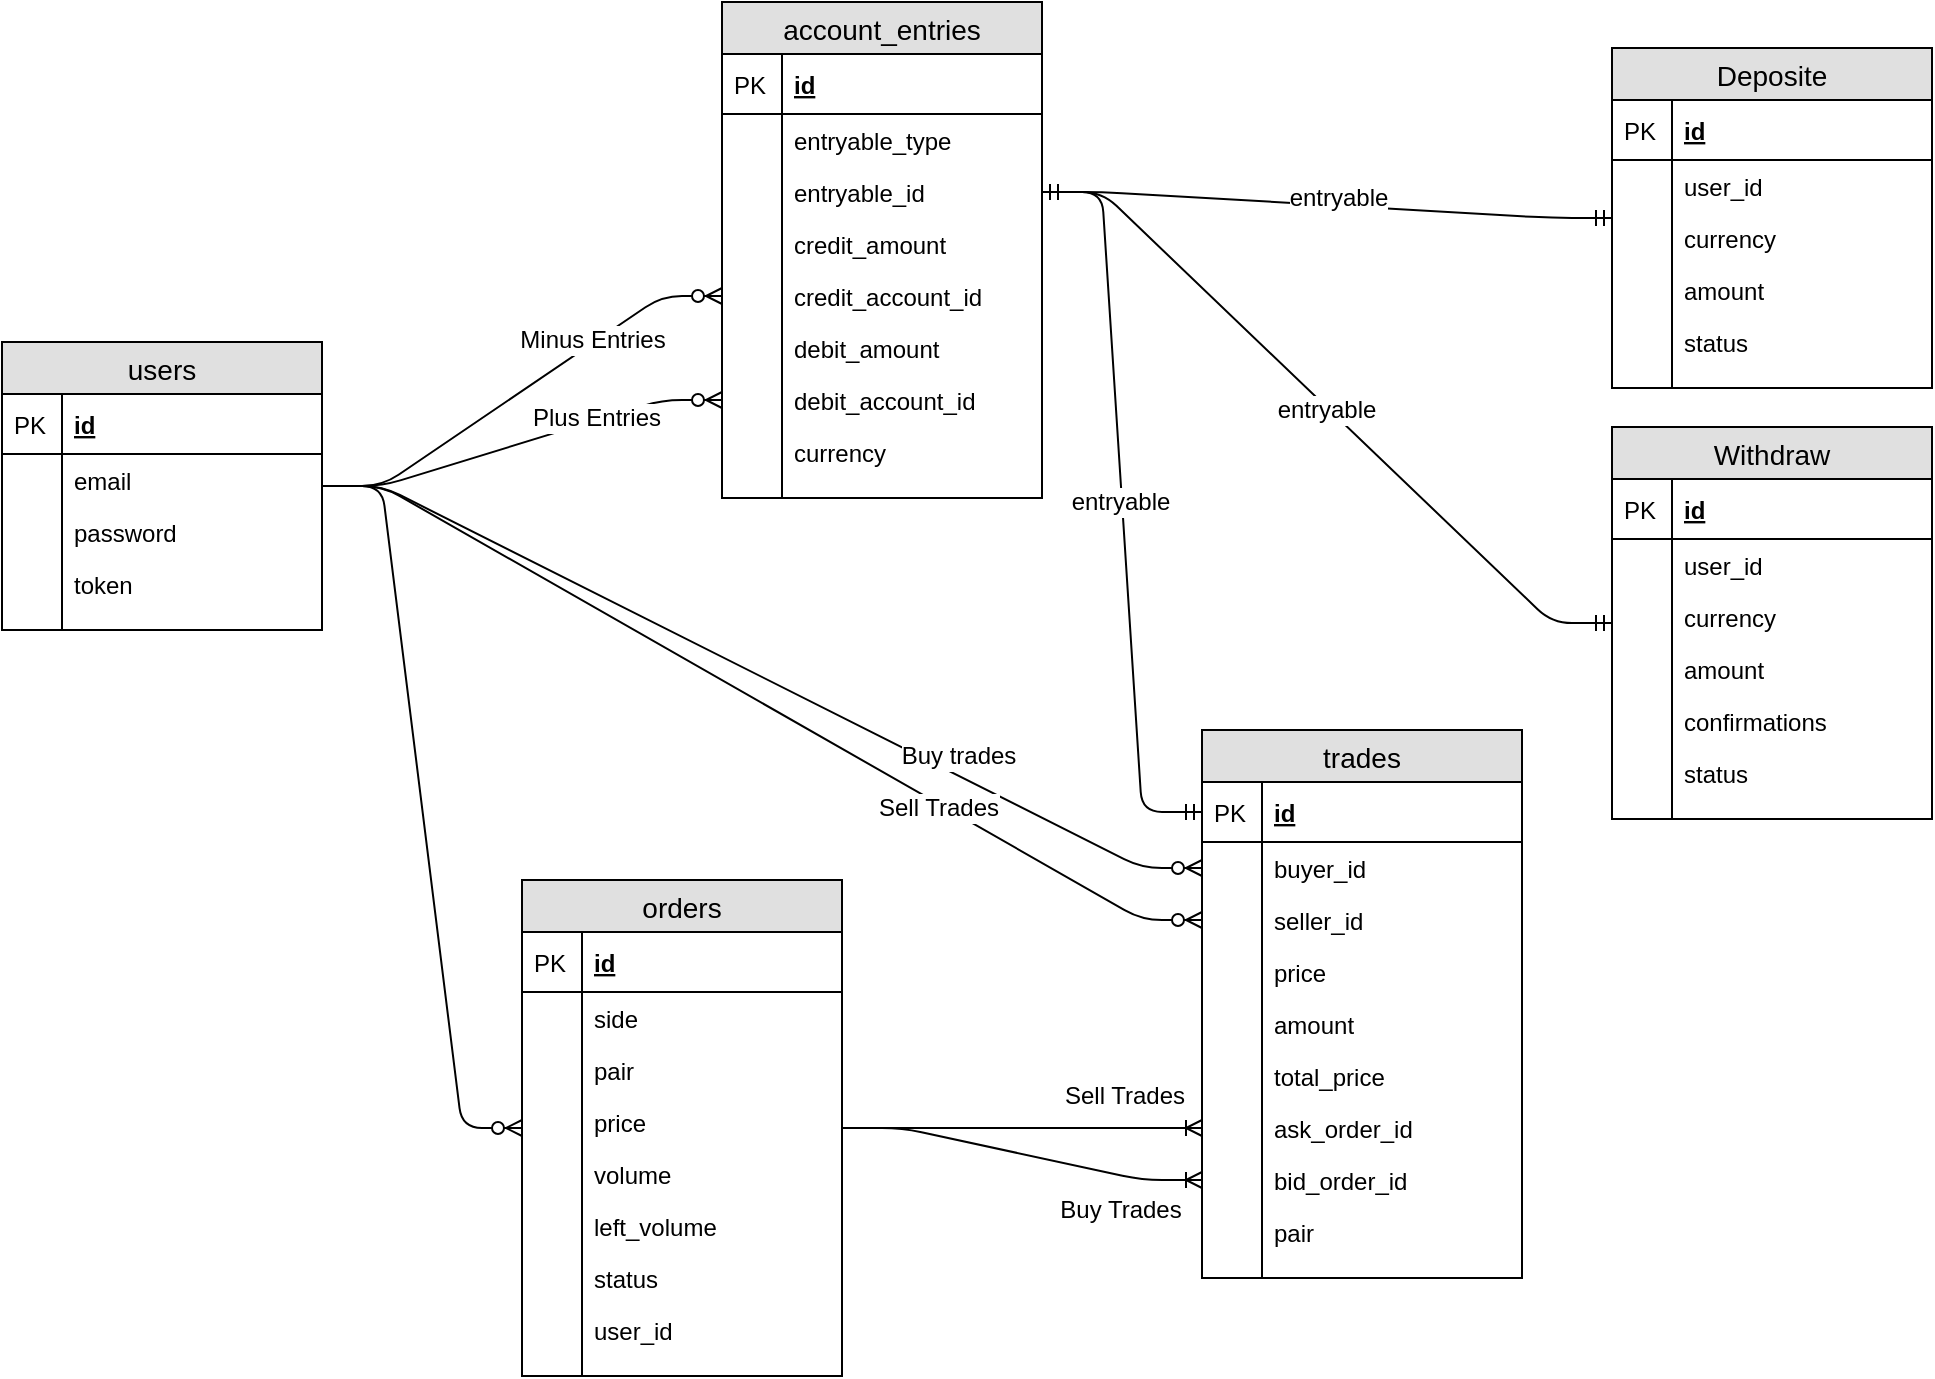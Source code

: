 <mxfile version="10.8.9" type="device"><diagram id="tpSvLaaCf7vxOZhWEl2S" name="Page-1"><mxGraphModel dx="739" dy="862" grid="1" gridSize="10" guides="1" tooltips="1" connect="1" arrows="1" fold="1" page="1" pageScale="1" pageWidth="1654" pageHeight="1169" background="#ffffff" math="0" shadow="0"><root><mxCell id="0"/><mxCell id="1" parent="0"/><mxCell id="1ViBNSbHXtkOtRkXbQQM-1" value="users" style="swimlane;fontStyle=0;childLayout=stackLayout;horizontal=1;startSize=26;fillColor=#e0e0e0;horizontalStack=0;resizeParent=1;resizeParentMax=0;resizeLast=0;collapsible=1;marginBottom=0;swimlaneFillColor=#ffffff;align=center;fontSize=14;" parent="1" vertex="1"><mxGeometry x="140" y="472" width="160" height="144" as="geometry"/></mxCell><mxCell id="1ViBNSbHXtkOtRkXbQQM-2" value="id" style="shape=partialRectangle;top=0;left=0;right=0;bottom=1;align=left;verticalAlign=middle;fillColor=none;spacingLeft=34;spacingRight=4;overflow=hidden;rotatable=0;points=[[0,0.5],[1,0.5]];portConstraint=eastwest;dropTarget=0;fontStyle=5;fontSize=12;" parent="1ViBNSbHXtkOtRkXbQQM-1" vertex="1"><mxGeometry y="26" width="160" height="30" as="geometry"/></mxCell><mxCell id="1ViBNSbHXtkOtRkXbQQM-3" value="PK" style="shape=partialRectangle;top=0;left=0;bottom=0;fillColor=none;align=left;verticalAlign=middle;spacingLeft=4;spacingRight=4;overflow=hidden;rotatable=0;points=[];portConstraint=eastwest;part=1;fontSize=12;" parent="1ViBNSbHXtkOtRkXbQQM-2" vertex="1" connectable="0"><mxGeometry width="30" height="30" as="geometry"/></mxCell><mxCell id="1ViBNSbHXtkOtRkXbQQM-4" value="email" style="shape=partialRectangle;top=0;left=0;right=0;bottom=0;align=left;verticalAlign=top;fillColor=none;spacingLeft=34;spacingRight=4;overflow=hidden;rotatable=0;points=[[0,0.5],[1,0.5]];portConstraint=eastwest;dropTarget=0;fontSize=12;" parent="1ViBNSbHXtkOtRkXbQQM-1" vertex="1"><mxGeometry y="56" width="160" height="26" as="geometry"/></mxCell><mxCell id="1ViBNSbHXtkOtRkXbQQM-5" value="" style="shape=partialRectangle;top=0;left=0;bottom=0;fillColor=none;align=left;verticalAlign=top;spacingLeft=4;spacingRight=4;overflow=hidden;rotatable=0;points=[];portConstraint=eastwest;part=1;fontSize=12;" parent="1ViBNSbHXtkOtRkXbQQM-4" vertex="1" connectable="0"><mxGeometry width="30" height="26" as="geometry"/></mxCell><mxCell id="1ViBNSbHXtkOtRkXbQQM-6" value="password" style="shape=partialRectangle;top=0;left=0;right=0;bottom=0;align=left;verticalAlign=top;fillColor=none;spacingLeft=34;spacingRight=4;overflow=hidden;rotatable=0;points=[[0,0.5],[1,0.5]];portConstraint=eastwest;dropTarget=0;fontSize=12;" parent="1ViBNSbHXtkOtRkXbQQM-1" vertex="1"><mxGeometry y="82" width="160" height="26" as="geometry"/></mxCell><mxCell id="1ViBNSbHXtkOtRkXbQQM-7" value="" style="shape=partialRectangle;top=0;left=0;bottom=0;fillColor=none;align=left;verticalAlign=top;spacingLeft=4;spacingRight=4;overflow=hidden;rotatable=0;points=[];portConstraint=eastwest;part=1;fontSize=12;" parent="1ViBNSbHXtkOtRkXbQQM-6" vertex="1" connectable="0"><mxGeometry width="30" height="26" as="geometry"/></mxCell><mxCell id="2" value="token" style="shape=partialRectangle;top=0;left=0;right=0;bottom=0;align=left;verticalAlign=top;fillColor=none;spacingLeft=34;spacingRight=4;overflow=hidden;rotatable=0;points=[[0,0.5],[1,0.5]];portConstraint=eastwest;dropTarget=0;fontSize=12;" parent="1ViBNSbHXtkOtRkXbQQM-1" vertex="1"><mxGeometry y="108" width="160" height="26" as="geometry"/></mxCell><mxCell id="3" value="" style="shape=partialRectangle;top=0;left=0;bottom=0;fillColor=none;align=left;verticalAlign=top;spacingLeft=4;spacingRight=4;overflow=hidden;rotatable=0;points=[];portConstraint=eastwest;part=1;fontSize=12;" parent="2" vertex="1" connectable="0"><mxGeometry width="30" height="26" as="geometry"/></mxCell><mxCell id="1ViBNSbHXtkOtRkXbQQM-10" value="" style="shape=partialRectangle;top=0;left=0;right=0;bottom=0;align=left;verticalAlign=top;fillColor=none;spacingLeft=34;spacingRight=4;overflow=hidden;rotatable=0;points=[[0,0.5],[1,0.5]];portConstraint=eastwest;dropTarget=0;fontSize=12;" parent="1ViBNSbHXtkOtRkXbQQM-1" vertex="1"><mxGeometry y="134" width="160" height="10" as="geometry"/></mxCell><mxCell id="1ViBNSbHXtkOtRkXbQQM-11" value="" style="shape=partialRectangle;top=0;left=0;bottom=0;fillColor=none;align=left;verticalAlign=top;spacingLeft=4;spacingRight=4;overflow=hidden;rotatable=0;points=[];portConstraint=eastwest;part=1;fontSize=12;" parent="1ViBNSbHXtkOtRkXbQQM-10" vertex="1" connectable="0"><mxGeometry width="30" height="10" as="geometry"/></mxCell><mxCell id="1ViBNSbHXtkOtRkXbQQM-12" value="account_entries" style="swimlane;fontStyle=0;childLayout=stackLayout;horizontal=1;startSize=26;fillColor=#e0e0e0;horizontalStack=0;resizeParent=1;resizeParentMax=0;resizeLast=0;collapsible=1;marginBottom=0;swimlaneFillColor=#ffffff;align=center;fontSize=14;" parent="1" vertex="1"><mxGeometry x="500" y="302" width="160" height="248" as="geometry"/></mxCell><mxCell id="1ViBNSbHXtkOtRkXbQQM-13" value="id" style="shape=partialRectangle;top=0;left=0;right=0;bottom=1;align=left;verticalAlign=middle;fillColor=none;spacingLeft=34;spacingRight=4;overflow=hidden;rotatable=0;points=[[0,0.5],[1,0.5]];portConstraint=eastwest;dropTarget=0;fontStyle=5;fontSize=12;" parent="1ViBNSbHXtkOtRkXbQQM-12" vertex="1"><mxGeometry y="26" width="160" height="30" as="geometry"/></mxCell><mxCell id="1ViBNSbHXtkOtRkXbQQM-14" value="PK" style="shape=partialRectangle;top=0;left=0;bottom=0;fillColor=none;align=left;verticalAlign=middle;spacingLeft=4;spacingRight=4;overflow=hidden;rotatable=0;points=[];portConstraint=eastwest;part=1;fontSize=12;" parent="1ViBNSbHXtkOtRkXbQQM-13" vertex="1" connectable="0"><mxGeometry width="30" height="30" as="geometry"/></mxCell><mxCell id="1ViBNSbHXtkOtRkXbQQM-17" value="entryable_type" style="shape=partialRectangle;top=0;left=0;right=0;bottom=0;align=left;verticalAlign=top;fillColor=none;spacingLeft=34;spacingRight=4;overflow=hidden;rotatable=0;points=[[0,0.5],[1,0.5]];portConstraint=eastwest;dropTarget=0;fontSize=12;" parent="1ViBNSbHXtkOtRkXbQQM-12" vertex="1"><mxGeometry y="56" width="160" height="26" as="geometry"/></mxCell><mxCell id="1ViBNSbHXtkOtRkXbQQM-18" value="" style="shape=partialRectangle;top=0;left=0;bottom=0;fillColor=none;align=left;verticalAlign=top;spacingLeft=4;spacingRight=4;overflow=hidden;rotatable=0;points=[];portConstraint=eastwest;part=1;fontSize=12;" parent="1ViBNSbHXtkOtRkXbQQM-17" vertex="1" connectable="0"><mxGeometry width="30" height="26" as="geometry"/></mxCell><mxCell id="1ViBNSbHXtkOtRkXbQQM-72" value="entryable_id" style="shape=partialRectangle;top=0;left=0;right=0;bottom=0;align=left;verticalAlign=top;fillColor=none;spacingLeft=34;spacingRight=4;overflow=hidden;rotatable=0;points=[[0,0.5],[1,0.5]];portConstraint=eastwest;dropTarget=0;fontSize=12;" parent="1ViBNSbHXtkOtRkXbQQM-12" vertex="1"><mxGeometry y="82" width="160" height="26" as="geometry"/></mxCell><mxCell id="1ViBNSbHXtkOtRkXbQQM-73" value="" style="shape=partialRectangle;top=0;left=0;bottom=0;fillColor=none;align=left;verticalAlign=top;spacingLeft=4;spacingRight=4;overflow=hidden;rotatable=0;points=[];portConstraint=eastwest;part=1;fontSize=12;" parent="1ViBNSbHXtkOtRkXbQQM-72" vertex="1" connectable="0"><mxGeometry width="30" height="26" as="geometry"/></mxCell><mxCell id="1ViBNSbHXtkOtRkXbQQM-19" value="credit_amount" style="shape=partialRectangle;top=0;left=0;right=0;bottom=0;align=left;verticalAlign=top;fillColor=none;spacingLeft=34;spacingRight=4;overflow=hidden;rotatable=0;points=[[0,0.5],[1,0.5]];portConstraint=eastwest;dropTarget=0;fontSize=12;" parent="1ViBNSbHXtkOtRkXbQQM-12" vertex="1"><mxGeometry y="108" width="160" height="26" as="geometry"/></mxCell><mxCell id="1ViBNSbHXtkOtRkXbQQM-20" value="" style="shape=partialRectangle;top=0;left=0;bottom=0;fillColor=none;align=left;verticalAlign=top;spacingLeft=4;spacingRight=4;overflow=hidden;rotatable=0;points=[];portConstraint=eastwest;part=1;fontSize=12;" parent="1ViBNSbHXtkOtRkXbQQM-19" vertex="1" connectable="0"><mxGeometry width="30" height="26" as="geometry"/></mxCell><mxCell id="1ViBNSbHXtkOtRkXbQQM-64" value="credit_account_id" style="shape=partialRectangle;top=0;left=0;right=0;bottom=0;align=left;verticalAlign=top;fillColor=none;spacingLeft=34;spacingRight=4;overflow=hidden;rotatable=0;points=[[0,0.5],[1,0.5]];portConstraint=eastwest;dropTarget=0;fontSize=12;" parent="1ViBNSbHXtkOtRkXbQQM-12" vertex="1"><mxGeometry y="134" width="160" height="26" as="geometry"/></mxCell><mxCell id="1ViBNSbHXtkOtRkXbQQM-65" value="" style="shape=partialRectangle;top=0;left=0;bottom=0;fillColor=none;align=left;verticalAlign=top;spacingLeft=4;spacingRight=4;overflow=hidden;rotatable=0;points=[];portConstraint=eastwest;part=1;fontSize=12;" parent="1ViBNSbHXtkOtRkXbQQM-64" vertex="1" connectable="0"><mxGeometry width="30" height="26" as="geometry"/></mxCell><mxCell id="1ViBNSbHXtkOtRkXbQQM-66" value="debit_amount" style="shape=partialRectangle;top=0;left=0;right=0;bottom=0;align=left;verticalAlign=top;fillColor=none;spacingLeft=34;spacingRight=4;overflow=hidden;rotatable=0;points=[[0,0.5],[1,0.5]];portConstraint=eastwest;dropTarget=0;fontSize=12;" parent="1ViBNSbHXtkOtRkXbQQM-12" vertex="1"><mxGeometry y="160" width="160" height="26" as="geometry"/></mxCell><mxCell id="1ViBNSbHXtkOtRkXbQQM-67" value="" style="shape=partialRectangle;top=0;left=0;bottom=0;fillColor=none;align=left;verticalAlign=top;spacingLeft=4;spacingRight=4;overflow=hidden;rotatable=0;points=[];portConstraint=eastwest;part=1;fontSize=12;" parent="1ViBNSbHXtkOtRkXbQQM-66" vertex="1" connectable="0"><mxGeometry width="30" height="26" as="geometry"/></mxCell><mxCell id="1ViBNSbHXtkOtRkXbQQM-68" value="debit_account_id" style="shape=partialRectangle;top=0;left=0;right=0;bottom=0;align=left;verticalAlign=top;fillColor=none;spacingLeft=34;spacingRight=4;overflow=hidden;rotatable=0;points=[[0,0.5],[1,0.5]];portConstraint=eastwest;dropTarget=0;fontSize=12;" parent="1ViBNSbHXtkOtRkXbQQM-12" vertex="1"><mxGeometry y="186" width="160" height="26" as="geometry"/></mxCell><mxCell id="1ViBNSbHXtkOtRkXbQQM-69" value="" style="shape=partialRectangle;top=0;left=0;bottom=0;fillColor=none;align=left;verticalAlign=top;spacingLeft=4;spacingRight=4;overflow=hidden;rotatable=0;points=[];portConstraint=eastwest;part=1;fontSize=12;" parent="1ViBNSbHXtkOtRkXbQQM-68" vertex="1" connectable="0"><mxGeometry width="30" height="26" as="geometry"/></mxCell><mxCell id="1ViBNSbHXtkOtRkXbQQM-70" value="currency" style="shape=partialRectangle;top=0;left=0;right=0;bottom=0;align=left;verticalAlign=top;fillColor=none;spacingLeft=34;spacingRight=4;overflow=hidden;rotatable=0;points=[[0,0.5],[1,0.5]];portConstraint=eastwest;dropTarget=0;fontSize=12;" parent="1ViBNSbHXtkOtRkXbQQM-12" vertex="1"><mxGeometry y="212" width="160" height="26" as="geometry"/></mxCell><mxCell id="1ViBNSbHXtkOtRkXbQQM-71" value="" style="shape=partialRectangle;top=0;left=0;bottom=0;fillColor=none;align=left;verticalAlign=top;spacingLeft=4;spacingRight=4;overflow=hidden;rotatable=0;points=[];portConstraint=eastwest;part=1;fontSize=12;" parent="1ViBNSbHXtkOtRkXbQQM-70" vertex="1" connectable="0"><mxGeometry width="30" height="26" as="geometry"/></mxCell><mxCell id="1ViBNSbHXtkOtRkXbQQM-21" value="" style="shape=partialRectangle;top=0;left=0;right=0;bottom=0;align=left;verticalAlign=top;fillColor=none;spacingLeft=34;spacingRight=4;overflow=hidden;rotatable=0;points=[[0,0.5],[1,0.5]];portConstraint=eastwest;dropTarget=0;fontSize=12;" parent="1ViBNSbHXtkOtRkXbQQM-12" vertex="1"><mxGeometry y="238" width="160" height="10" as="geometry"/></mxCell><mxCell id="1ViBNSbHXtkOtRkXbQQM-22" value="" style="shape=partialRectangle;top=0;left=0;bottom=0;fillColor=none;align=left;verticalAlign=top;spacingLeft=4;spacingRight=4;overflow=hidden;rotatable=0;points=[];portConstraint=eastwest;part=1;fontSize=12;" parent="1ViBNSbHXtkOtRkXbQQM-21" vertex="1" connectable="0"><mxGeometry width="30" height="10" as="geometry"/></mxCell><mxCell id="1ViBNSbHXtkOtRkXbQQM-24" value="trades" style="swimlane;fontStyle=0;childLayout=stackLayout;horizontal=1;startSize=26;fillColor=#e0e0e0;horizontalStack=0;resizeParent=1;resizeParentMax=0;resizeLast=0;collapsible=1;marginBottom=0;swimlaneFillColor=#ffffff;align=center;fontSize=14;" parent="1" vertex="1"><mxGeometry x="740" y="666" width="160" height="274" as="geometry"/></mxCell><mxCell id="1ViBNSbHXtkOtRkXbQQM-25" value="id" style="shape=partialRectangle;top=0;left=0;right=0;bottom=1;align=left;verticalAlign=middle;fillColor=none;spacingLeft=34;spacingRight=4;overflow=hidden;rotatable=0;points=[[0,0.5],[1,0.5]];portConstraint=eastwest;dropTarget=0;fontStyle=5;fontSize=12;" parent="1ViBNSbHXtkOtRkXbQQM-24" vertex="1"><mxGeometry y="26" width="160" height="30" as="geometry"/></mxCell><mxCell id="1ViBNSbHXtkOtRkXbQQM-26" value="PK" style="shape=partialRectangle;top=0;left=0;bottom=0;fillColor=none;align=left;verticalAlign=middle;spacingLeft=4;spacingRight=4;overflow=hidden;rotatable=0;points=[];portConstraint=eastwest;part=1;fontSize=12;" parent="1ViBNSbHXtkOtRkXbQQM-25" vertex="1" connectable="0"><mxGeometry width="30" height="30" as="geometry"/></mxCell><mxCell id="1ViBNSbHXtkOtRkXbQQM-27" value="buyer_id" style="shape=partialRectangle;top=0;left=0;right=0;bottom=0;align=left;verticalAlign=top;fillColor=none;spacingLeft=34;spacingRight=4;overflow=hidden;rotatable=0;points=[[0,0.5],[1,0.5]];portConstraint=eastwest;dropTarget=0;fontSize=12;" parent="1ViBNSbHXtkOtRkXbQQM-24" vertex="1"><mxGeometry y="56" width="160" height="26" as="geometry"/></mxCell><mxCell id="1ViBNSbHXtkOtRkXbQQM-28" value="" style="shape=partialRectangle;top=0;left=0;bottom=0;fillColor=none;align=left;verticalAlign=top;spacingLeft=4;spacingRight=4;overflow=hidden;rotatable=0;points=[];portConstraint=eastwest;part=1;fontSize=12;" parent="1ViBNSbHXtkOtRkXbQQM-27" vertex="1" connectable="0"><mxGeometry width="30" height="26" as="geometry"/></mxCell><mxCell id="1ViBNSbHXtkOtRkXbQQM-29" value="seller_id" style="shape=partialRectangle;top=0;left=0;right=0;bottom=0;align=left;verticalAlign=top;fillColor=none;spacingLeft=34;spacingRight=4;overflow=hidden;rotatable=0;points=[[0,0.5],[1,0.5]];portConstraint=eastwest;dropTarget=0;fontSize=12;" parent="1ViBNSbHXtkOtRkXbQQM-24" vertex="1"><mxGeometry y="82" width="160" height="26" as="geometry"/></mxCell><mxCell id="1ViBNSbHXtkOtRkXbQQM-30" value="" style="shape=partialRectangle;top=0;left=0;bottom=0;fillColor=none;align=left;verticalAlign=top;spacingLeft=4;spacingRight=4;overflow=hidden;rotatable=0;points=[];portConstraint=eastwest;part=1;fontSize=12;" parent="1ViBNSbHXtkOtRkXbQQM-29" vertex="1" connectable="0"><mxGeometry width="30" height="26" as="geometry"/></mxCell><mxCell id="1ViBNSbHXtkOtRkXbQQM-31" value="price" style="shape=partialRectangle;top=0;left=0;right=0;bottom=0;align=left;verticalAlign=top;fillColor=none;spacingLeft=34;spacingRight=4;overflow=hidden;rotatable=0;points=[[0,0.5],[1,0.5]];portConstraint=eastwest;dropTarget=0;fontSize=12;" parent="1ViBNSbHXtkOtRkXbQQM-24" vertex="1"><mxGeometry y="108" width="160" height="26" as="geometry"/></mxCell><mxCell id="1ViBNSbHXtkOtRkXbQQM-32" value="" style="shape=partialRectangle;top=0;left=0;bottom=0;fillColor=none;align=left;verticalAlign=top;spacingLeft=4;spacingRight=4;overflow=hidden;rotatable=0;points=[];portConstraint=eastwest;part=1;fontSize=12;" parent="1ViBNSbHXtkOtRkXbQQM-31" vertex="1" connectable="0"><mxGeometry width="30" height="26" as="geometry"/></mxCell><mxCell id="1ViBNSbHXtkOtRkXbQQM-54" value="amount" style="shape=partialRectangle;top=0;left=0;right=0;bottom=0;align=left;verticalAlign=top;fillColor=none;spacingLeft=34;spacingRight=4;overflow=hidden;rotatable=0;points=[[0,0.5],[1,0.5]];portConstraint=eastwest;dropTarget=0;fontSize=12;" parent="1ViBNSbHXtkOtRkXbQQM-24" vertex="1"><mxGeometry y="134" width="160" height="26" as="geometry"/></mxCell><mxCell id="1ViBNSbHXtkOtRkXbQQM-55" value="" style="shape=partialRectangle;top=0;left=0;bottom=0;fillColor=none;align=left;verticalAlign=top;spacingLeft=4;spacingRight=4;overflow=hidden;rotatable=0;points=[];portConstraint=eastwest;part=1;fontSize=12;" parent="1ViBNSbHXtkOtRkXbQQM-54" vertex="1" connectable="0"><mxGeometry width="30" height="26" as="geometry"/></mxCell><mxCell id="1ViBNSbHXtkOtRkXbQQM-56" value="total_price" style="shape=partialRectangle;top=0;left=0;right=0;bottom=0;align=left;verticalAlign=top;fillColor=none;spacingLeft=34;spacingRight=4;overflow=hidden;rotatable=0;points=[[0,0.5],[1,0.5]];portConstraint=eastwest;dropTarget=0;fontSize=12;" parent="1ViBNSbHXtkOtRkXbQQM-24" vertex="1"><mxGeometry y="160" width="160" height="26" as="geometry"/></mxCell><mxCell id="1ViBNSbHXtkOtRkXbQQM-57" value="" style="shape=partialRectangle;top=0;left=0;bottom=0;fillColor=none;align=left;verticalAlign=top;spacingLeft=4;spacingRight=4;overflow=hidden;rotatable=0;points=[];portConstraint=eastwest;part=1;fontSize=12;" parent="1ViBNSbHXtkOtRkXbQQM-56" vertex="1" connectable="0"><mxGeometry width="30" height="26" as="geometry"/></mxCell><mxCell id="1ViBNSbHXtkOtRkXbQQM-58" value="ask_order_id" style="shape=partialRectangle;top=0;left=0;right=0;bottom=0;align=left;verticalAlign=top;fillColor=none;spacingLeft=34;spacingRight=4;overflow=hidden;rotatable=0;points=[[0,0.5],[1,0.5]];portConstraint=eastwest;dropTarget=0;fontSize=12;" parent="1ViBNSbHXtkOtRkXbQQM-24" vertex="1"><mxGeometry y="186" width="160" height="26" as="geometry"/></mxCell><mxCell id="1ViBNSbHXtkOtRkXbQQM-59" value="" style="shape=partialRectangle;top=0;left=0;bottom=0;fillColor=none;align=left;verticalAlign=top;spacingLeft=4;spacingRight=4;overflow=hidden;rotatable=0;points=[];portConstraint=eastwest;part=1;fontSize=12;" parent="1ViBNSbHXtkOtRkXbQQM-58" vertex="1" connectable="0"><mxGeometry width="30" height="26" as="geometry"/></mxCell><mxCell id="1ViBNSbHXtkOtRkXbQQM-60" value="bid_order_id" style="shape=partialRectangle;top=0;left=0;right=0;bottom=0;align=left;verticalAlign=top;fillColor=none;spacingLeft=34;spacingRight=4;overflow=hidden;rotatable=0;points=[[0,0.5],[1,0.5]];portConstraint=eastwest;dropTarget=0;fontSize=12;" parent="1ViBNSbHXtkOtRkXbQQM-24" vertex="1"><mxGeometry y="212" width="160" height="26" as="geometry"/></mxCell><mxCell id="1ViBNSbHXtkOtRkXbQQM-61" value="" style="shape=partialRectangle;top=0;left=0;bottom=0;fillColor=none;align=left;verticalAlign=top;spacingLeft=4;spacingRight=4;overflow=hidden;rotatable=0;points=[];portConstraint=eastwest;part=1;fontSize=12;" parent="1ViBNSbHXtkOtRkXbQQM-60" vertex="1" connectable="0"><mxGeometry width="30" height="26" as="geometry"/></mxCell><mxCell id="1ViBNSbHXtkOtRkXbQQM-62" value="pair" style="shape=partialRectangle;top=0;left=0;right=0;bottom=0;align=left;verticalAlign=top;fillColor=none;spacingLeft=34;spacingRight=4;overflow=hidden;rotatable=0;points=[[0,0.5],[1,0.5]];portConstraint=eastwest;dropTarget=0;fontSize=12;" parent="1ViBNSbHXtkOtRkXbQQM-24" vertex="1"><mxGeometry y="238" width="160" height="26" as="geometry"/></mxCell><mxCell id="1ViBNSbHXtkOtRkXbQQM-63" value="" style="shape=partialRectangle;top=0;left=0;bottom=0;fillColor=none;align=left;verticalAlign=top;spacingLeft=4;spacingRight=4;overflow=hidden;rotatable=0;points=[];portConstraint=eastwest;part=1;fontSize=12;" parent="1ViBNSbHXtkOtRkXbQQM-62" vertex="1" connectable="0"><mxGeometry width="30" height="26" as="geometry"/></mxCell><mxCell id="1ViBNSbHXtkOtRkXbQQM-33" value="" style="shape=partialRectangle;top=0;left=0;right=0;bottom=0;align=left;verticalAlign=top;fillColor=none;spacingLeft=34;spacingRight=4;overflow=hidden;rotatable=0;points=[[0,0.5],[1,0.5]];portConstraint=eastwest;dropTarget=0;fontSize=12;" parent="1ViBNSbHXtkOtRkXbQQM-24" vertex="1"><mxGeometry y="264" width="160" height="10" as="geometry"/></mxCell><mxCell id="1ViBNSbHXtkOtRkXbQQM-34" value="" style="shape=partialRectangle;top=0;left=0;bottom=0;fillColor=none;align=left;verticalAlign=top;spacingLeft=4;spacingRight=4;overflow=hidden;rotatable=0;points=[];portConstraint=eastwest;part=1;fontSize=12;" parent="1ViBNSbHXtkOtRkXbQQM-33" vertex="1" connectable="0"><mxGeometry width="30" height="10" as="geometry"/></mxCell><mxCell id="1ViBNSbHXtkOtRkXbQQM-35" value="orders" style="swimlane;fontStyle=0;childLayout=stackLayout;horizontal=1;startSize=26;fillColor=#e0e0e0;horizontalStack=0;resizeParent=1;resizeParentMax=0;resizeLast=0;collapsible=1;marginBottom=0;swimlaneFillColor=#ffffff;align=center;fontSize=14;" parent="1" vertex="1"><mxGeometry x="400" y="741" width="160" height="248" as="geometry"/></mxCell><mxCell id="1ViBNSbHXtkOtRkXbQQM-36" value="id" style="shape=partialRectangle;top=0;left=0;right=0;bottom=1;align=left;verticalAlign=middle;fillColor=none;spacingLeft=34;spacingRight=4;overflow=hidden;rotatable=0;points=[[0,0.5],[1,0.5]];portConstraint=eastwest;dropTarget=0;fontStyle=5;fontSize=12;" parent="1ViBNSbHXtkOtRkXbQQM-35" vertex="1"><mxGeometry y="26" width="160" height="30" as="geometry"/></mxCell><mxCell id="1ViBNSbHXtkOtRkXbQQM-37" value="PK" style="shape=partialRectangle;top=0;left=0;bottom=0;fillColor=none;align=left;verticalAlign=middle;spacingLeft=4;spacingRight=4;overflow=hidden;rotatable=0;points=[];portConstraint=eastwest;part=1;fontSize=12;" parent="1ViBNSbHXtkOtRkXbQQM-36" vertex="1" connectable="0"><mxGeometry width="30" height="30" as="geometry"/></mxCell><mxCell id="1ViBNSbHXtkOtRkXbQQM-38" value="side" style="shape=partialRectangle;top=0;left=0;right=0;bottom=0;align=left;verticalAlign=top;fillColor=none;spacingLeft=34;spacingRight=4;overflow=hidden;rotatable=0;points=[[0,0.5],[1,0.5]];portConstraint=eastwest;dropTarget=0;fontSize=12;" parent="1ViBNSbHXtkOtRkXbQQM-35" vertex="1"><mxGeometry y="56" width="160" height="26" as="geometry"/></mxCell><mxCell id="1ViBNSbHXtkOtRkXbQQM-39" value="" style="shape=partialRectangle;top=0;left=0;bottom=0;fillColor=none;align=left;verticalAlign=top;spacingLeft=4;spacingRight=4;overflow=hidden;rotatable=0;points=[];portConstraint=eastwest;part=1;fontSize=12;" parent="1ViBNSbHXtkOtRkXbQQM-38" vertex="1" connectable="0"><mxGeometry width="30" height="26" as="geometry"/></mxCell><mxCell id="1ViBNSbHXtkOtRkXbQQM-40" value="pair" style="shape=partialRectangle;top=0;left=0;right=0;bottom=0;align=left;verticalAlign=top;fillColor=none;spacingLeft=34;spacingRight=4;overflow=hidden;rotatable=0;points=[[0,0.5],[1,0.5]];portConstraint=eastwest;dropTarget=0;fontSize=12;" parent="1ViBNSbHXtkOtRkXbQQM-35" vertex="1"><mxGeometry y="82" width="160" height="26" as="geometry"/></mxCell><mxCell id="1ViBNSbHXtkOtRkXbQQM-41" value="" style="shape=partialRectangle;top=0;left=0;bottom=0;fillColor=none;align=left;verticalAlign=top;spacingLeft=4;spacingRight=4;overflow=hidden;rotatable=0;points=[];portConstraint=eastwest;part=1;fontSize=12;" parent="1ViBNSbHXtkOtRkXbQQM-40" vertex="1" connectable="0"><mxGeometry width="30" height="26" as="geometry"/></mxCell><mxCell id="1ViBNSbHXtkOtRkXbQQM-42" value="price" style="shape=partialRectangle;top=0;left=0;right=0;bottom=0;align=left;verticalAlign=top;fillColor=none;spacingLeft=34;spacingRight=4;overflow=hidden;rotatable=0;points=[[0,0.5],[1,0.5]];portConstraint=eastwest;dropTarget=0;fontSize=12;" parent="1ViBNSbHXtkOtRkXbQQM-35" vertex="1"><mxGeometry y="108" width="160" height="26" as="geometry"/></mxCell><mxCell id="1ViBNSbHXtkOtRkXbQQM-43" value="" style="shape=partialRectangle;top=0;left=0;bottom=0;fillColor=none;align=left;verticalAlign=top;spacingLeft=4;spacingRight=4;overflow=hidden;rotatable=0;points=[];portConstraint=eastwest;part=1;fontSize=12;" parent="1ViBNSbHXtkOtRkXbQQM-42" vertex="1" connectable="0"><mxGeometry width="30" height="26" as="geometry"/></mxCell><mxCell id="1ViBNSbHXtkOtRkXbQQM-48" value="volume" style="shape=partialRectangle;top=0;left=0;right=0;bottom=0;align=left;verticalAlign=top;fillColor=none;spacingLeft=34;spacingRight=4;overflow=hidden;rotatable=0;points=[[0,0.5],[1,0.5]];portConstraint=eastwest;dropTarget=0;fontSize=12;" parent="1ViBNSbHXtkOtRkXbQQM-35" vertex="1"><mxGeometry y="134" width="160" height="26" as="geometry"/></mxCell><mxCell id="1ViBNSbHXtkOtRkXbQQM-49" value="" style="shape=partialRectangle;top=0;left=0;bottom=0;fillColor=none;align=left;verticalAlign=top;spacingLeft=4;spacingRight=4;overflow=hidden;rotatable=0;points=[];portConstraint=eastwest;part=1;fontSize=12;" parent="1ViBNSbHXtkOtRkXbQQM-48" vertex="1" connectable="0"><mxGeometry width="30" height="26" as="geometry"/></mxCell><mxCell id="1ViBNSbHXtkOtRkXbQQM-52" value="left_volume" style="shape=partialRectangle;top=0;left=0;right=0;bottom=0;align=left;verticalAlign=top;fillColor=none;spacingLeft=34;spacingRight=4;overflow=hidden;rotatable=0;points=[[0,0.5],[1,0.5]];portConstraint=eastwest;dropTarget=0;fontSize=12;" parent="1ViBNSbHXtkOtRkXbQQM-35" vertex="1"><mxGeometry y="160" width="160" height="26" as="geometry"/></mxCell><mxCell id="1ViBNSbHXtkOtRkXbQQM-53" value="" style="shape=partialRectangle;top=0;left=0;bottom=0;fillColor=none;align=left;verticalAlign=top;spacingLeft=4;spacingRight=4;overflow=hidden;rotatable=0;points=[];portConstraint=eastwest;part=1;fontSize=12;" parent="1ViBNSbHXtkOtRkXbQQM-52" vertex="1" connectable="0"><mxGeometry width="30" height="26" as="geometry"/></mxCell><mxCell id="1ViBNSbHXtkOtRkXbQQM-50" value="status" style="shape=partialRectangle;top=0;left=0;right=0;bottom=0;align=left;verticalAlign=top;fillColor=none;spacingLeft=34;spacingRight=4;overflow=hidden;rotatable=0;points=[[0,0.5],[1,0.5]];portConstraint=eastwest;dropTarget=0;fontSize=12;" parent="1ViBNSbHXtkOtRkXbQQM-35" vertex="1"><mxGeometry y="186" width="160" height="26" as="geometry"/></mxCell><mxCell id="1ViBNSbHXtkOtRkXbQQM-51" value="" style="shape=partialRectangle;top=0;left=0;bottom=0;fillColor=none;align=left;verticalAlign=top;spacingLeft=4;spacingRight=4;overflow=hidden;rotatable=0;points=[];portConstraint=eastwest;part=1;fontSize=12;" parent="1ViBNSbHXtkOtRkXbQQM-50" vertex="1" connectable="0"><mxGeometry width="30" height="26" as="geometry"/></mxCell><mxCell id="1ViBNSbHXtkOtRkXbQQM-74" value="user_id" style="shape=partialRectangle;top=0;left=0;right=0;bottom=0;align=left;verticalAlign=top;fillColor=none;spacingLeft=34;spacingRight=4;overflow=hidden;rotatable=0;points=[[0,0.5],[1,0.5]];portConstraint=eastwest;dropTarget=0;fontSize=12;" parent="1ViBNSbHXtkOtRkXbQQM-35" vertex="1"><mxGeometry y="212" width="160" height="26" as="geometry"/></mxCell><mxCell id="1ViBNSbHXtkOtRkXbQQM-75" value="" style="shape=partialRectangle;top=0;left=0;bottom=0;fillColor=none;align=left;verticalAlign=top;spacingLeft=4;spacingRight=4;overflow=hidden;rotatable=0;points=[];portConstraint=eastwest;part=1;fontSize=12;" parent="1ViBNSbHXtkOtRkXbQQM-74" vertex="1" connectable="0"><mxGeometry width="30" height="26" as="geometry"/></mxCell><mxCell id="1ViBNSbHXtkOtRkXbQQM-44" value="" style="shape=partialRectangle;top=0;left=0;right=0;bottom=0;align=left;verticalAlign=top;fillColor=none;spacingLeft=34;spacingRight=4;overflow=hidden;rotatable=0;points=[[0,0.5],[1,0.5]];portConstraint=eastwest;dropTarget=0;fontSize=12;" parent="1ViBNSbHXtkOtRkXbQQM-35" vertex="1"><mxGeometry y="238" width="160" height="10" as="geometry"/></mxCell><mxCell id="1ViBNSbHXtkOtRkXbQQM-45" value="" style="shape=partialRectangle;top=0;left=0;bottom=0;fillColor=none;align=left;verticalAlign=top;spacingLeft=4;spacingRight=4;overflow=hidden;rotatable=0;points=[];portConstraint=eastwest;part=1;fontSize=12;" parent="1ViBNSbHXtkOtRkXbQQM-44" vertex="1" connectable="0"><mxGeometry width="30" height="10" as="geometry"/></mxCell><mxCell id="1ViBNSbHXtkOtRkXbQQM-46" value="" style="edgeStyle=entityRelationEdgeStyle;fontSize=12;html=1;endArrow=ERzeroToMany;endFill=1;" parent="1" source="1ViBNSbHXtkOtRkXbQQM-1" target="1ViBNSbHXtkOtRkXbQQM-35" edge="1"><mxGeometry width="100" height="100" relative="1" as="geometry"><mxPoint x="280" y="557" as="sourcePoint"/><mxPoint x="390" y="410" as="targetPoint"/></mxGeometry></mxCell><mxCell id="1ViBNSbHXtkOtRkXbQQM-47" value="" style="edgeStyle=entityRelationEdgeStyle;fontSize=12;html=1;endArrow=ERzeroToMany;endFill=1;" parent="1" source="1ViBNSbHXtkOtRkXbQQM-1" target="1ViBNSbHXtkOtRkXbQQM-27" edge="1"><mxGeometry width="100" height="100" relative="1" as="geometry"><mxPoint x="290" y="567" as="sourcePoint"/><mxPoint x="400" y="420" as="targetPoint"/></mxGeometry></mxCell><mxCell id="1ViBNSbHXtkOtRkXbQQM-77" value="Buy trades" style="text;html=1;resizable=0;points=[];align=center;verticalAlign=middle;labelBackgroundColor=#ffffff;" parent="1ViBNSbHXtkOtRkXbQQM-47" vertex="1" connectable="0"><mxGeometry x="0.404" y="2" relative="1" as="geometry"><mxPoint x="9" y="-3" as="offset"/></mxGeometry></mxCell><mxCell id="1ViBNSbHXtkOtRkXbQQM-76" value="" style="edgeStyle=entityRelationEdgeStyle;fontSize=12;html=1;endArrow=ERzeroToMany;endFill=1;" parent="1" source="1ViBNSbHXtkOtRkXbQQM-1" target="1ViBNSbHXtkOtRkXbQQM-29" edge="1"><mxGeometry width="100" height="100" relative="1" as="geometry"><mxPoint x="260" y="638" as="sourcePoint"/><mxPoint x="360" y="538" as="targetPoint"/></mxGeometry></mxCell><mxCell id="1ViBNSbHXtkOtRkXbQQM-78" value="Sell Trades" style="text;html=1;resizable=0;points=[];align=center;verticalAlign=middle;labelBackgroundColor=#ffffff;" parent="1ViBNSbHXtkOtRkXbQQM-76" vertex="1" connectable="0"><mxGeometry x="0.412" y="-2" relative="1" as="geometry"><mxPoint as="offset"/></mxGeometry></mxCell><mxCell id="1ViBNSbHXtkOtRkXbQQM-79" value="" style="edgeStyle=entityRelationEdgeStyle;fontSize=12;html=1;endArrow=ERoneToMany;" parent="1" source="1ViBNSbHXtkOtRkXbQQM-35" target="1ViBNSbHXtkOtRkXbQQM-58" edge="1"><mxGeometry width="100" height="100" relative="1" as="geometry"><mxPoint x="580" y="1118" as="sourcePoint"/><mxPoint x="680" y="1018" as="targetPoint"/></mxGeometry></mxCell><mxCell id="1ViBNSbHXtkOtRkXbQQM-81" value="Sell Trades" style="text;html=1;resizable=0;points=[];align=center;verticalAlign=middle;labelBackgroundColor=#ffffff;" parent="1ViBNSbHXtkOtRkXbQQM-79" vertex="1" connectable="0"><mxGeometry x="0.536" relative="1" as="geometry"><mxPoint x="2.5" y="-16" as="offset"/></mxGeometry></mxCell><mxCell id="1ViBNSbHXtkOtRkXbQQM-80" value="" style="edgeStyle=entityRelationEdgeStyle;fontSize=12;html=1;endArrow=ERoneToMany;" parent="1" source="1ViBNSbHXtkOtRkXbQQM-35" target="1ViBNSbHXtkOtRkXbQQM-60" edge="1"><mxGeometry width="100" height="100" relative="1" as="geometry"><mxPoint x="630" y="1158" as="sourcePoint"/><mxPoint x="730" y="1058" as="targetPoint"/></mxGeometry></mxCell><mxCell id="1ViBNSbHXtkOtRkXbQQM-82" value="Buy Trades" style="text;html=1;resizable=0;points=[];align=center;verticalAlign=middle;labelBackgroundColor=#ffffff;" parent="1ViBNSbHXtkOtRkXbQQM-80" vertex="1" connectable="0"><mxGeometry x="0.466" y="-1" relative="1" as="geometry"><mxPoint x="7.5" y="17.5" as="offset"/></mxGeometry></mxCell><mxCell id="1ViBNSbHXtkOtRkXbQQM-83" value="" style="edgeStyle=entityRelationEdgeStyle;fontSize=12;html=1;endArrow=ERzeroToMany;endFill=1;" parent="1" source="1ViBNSbHXtkOtRkXbQQM-1" target="1ViBNSbHXtkOtRkXbQQM-64" edge="1"><mxGeometry width="100" height="100" relative="1" as="geometry"><mxPoint x="210" y="488" as="sourcePoint"/><mxPoint x="310" y="388" as="targetPoint"/></mxGeometry></mxCell><mxCell id="1ViBNSbHXtkOtRkXbQQM-84" value="Minus Entries" style="text;html=1;resizable=0;points=[];align=center;verticalAlign=middle;labelBackgroundColor=#ffffff;" parent="1ViBNSbHXtkOtRkXbQQM-83" vertex="1" connectable="0"><mxGeometry x="0.369" y="2" relative="1" as="geometry"><mxPoint x="1" as="offset"/></mxGeometry></mxCell><mxCell id="1ViBNSbHXtkOtRkXbQQM-85" value="" style="edgeStyle=entityRelationEdgeStyle;fontSize=12;html=1;endArrow=ERzeroToMany;endFill=1;" parent="1" source="1ViBNSbHXtkOtRkXbQQM-1" target="1ViBNSbHXtkOtRkXbQQM-68" edge="1"><mxGeometry width="100" height="100" relative="1" as="geometry"><mxPoint x="280" y="557" as="sourcePoint"/><mxPoint x="510" y="485" as="targetPoint"/></mxGeometry></mxCell><mxCell id="1ViBNSbHXtkOtRkXbQQM-86" value="Plus Entries" style="text;html=1;resizable=0;points=[];align=center;verticalAlign=middle;labelBackgroundColor=#ffffff;" parent="1ViBNSbHXtkOtRkXbQQM-85" vertex="1" connectable="0"><mxGeometry x="0.369" y="2" relative="1" as="geometry"><mxPoint x="1" as="offset"/></mxGeometry></mxCell><mxCell id="1ViBNSbHXtkOtRkXbQQM-89" value="" style="edgeStyle=entityRelationEdgeStyle;fontSize=12;html=1;endArrow=ERmandOne;startArrow=ERmandOne;" parent="1" source="1ViBNSbHXtkOtRkXbQQM-72" target="1ViBNSbHXtkOtRkXbQQM-25" edge="1"><mxGeometry width="100" height="100" relative="1" as="geometry"><mxPoint x="730" y="498" as="sourcePoint"/><mxPoint x="830" y="398" as="targetPoint"/></mxGeometry></mxCell><mxCell id="1ViBNSbHXtkOtRkXbQQM-90" value="entryable" style="text;html=1;resizable=0;points=[];align=center;verticalAlign=middle;labelBackgroundColor=#ffffff;" parent="1ViBNSbHXtkOtRkXbQQM-89" vertex="1" connectable="0"><mxGeometry x="-0.0" y="-1" relative="1" as="geometry"><mxPoint as="offset"/></mxGeometry></mxCell><mxCell id="1ViBNSbHXtkOtRkXbQQM-91" value="Deposite" style="swimlane;fontStyle=0;childLayout=stackLayout;horizontal=1;startSize=26;fillColor=#e0e0e0;horizontalStack=0;resizeParent=1;resizeParentMax=0;resizeLast=0;collapsible=1;marginBottom=0;swimlaneFillColor=#ffffff;align=center;fontSize=14;" parent="1" vertex="1"><mxGeometry x="945" y="325" width="160" height="170" as="geometry"/></mxCell><mxCell id="1ViBNSbHXtkOtRkXbQQM-92" value="id" style="shape=partialRectangle;top=0;left=0;right=0;bottom=1;align=left;verticalAlign=middle;fillColor=none;spacingLeft=34;spacingRight=4;overflow=hidden;rotatable=0;points=[[0,0.5],[1,0.5]];portConstraint=eastwest;dropTarget=0;fontStyle=5;fontSize=12;" parent="1ViBNSbHXtkOtRkXbQQM-91" vertex="1"><mxGeometry y="26" width="160" height="30" as="geometry"/></mxCell><mxCell id="1ViBNSbHXtkOtRkXbQQM-93" value="PK" style="shape=partialRectangle;top=0;left=0;bottom=0;fillColor=none;align=left;verticalAlign=middle;spacingLeft=4;spacingRight=4;overflow=hidden;rotatable=0;points=[];portConstraint=eastwest;part=1;fontSize=12;" parent="1ViBNSbHXtkOtRkXbQQM-92" vertex="1" connectable="0"><mxGeometry width="30" height="30" as="geometry"/></mxCell><mxCell id="1ViBNSbHXtkOtRkXbQQM-98" value="user_id&#10;" style="shape=partialRectangle;top=0;left=0;right=0;bottom=0;align=left;verticalAlign=top;fillColor=none;spacingLeft=34;spacingRight=4;overflow=hidden;rotatable=0;points=[[0,0.5],[1,0.5]];portConstraint=eastwest;dropTarget=0;fontSize=12;" parent="1ViBNSbHXtkOtRkXbQQM-91" vertex="1"><mxGeometry y="56" width="160" height="26" as="geometry"/></mxCell><mxCell id="1ViBNSbHXtkOtRkXbQQM-99" value="" style="shape=partialRectangle;top=0;left=0;bottom=0;fillColor=none;align=left;verticalAlign=top;spacingLeft=4;spacingRight=4;overflow=hidden;rotatable=0;points=[];portConstraint=eastwest;part=1;fontSize=12;" parent="1ViBNSbHXtkOtRkXbQQM-98" vertex="1" connectable="0"><mxGeometry width="30" height="26" as="geometry"/></mxCell><mxCell id="RYaguXfmNdkYFBboJt1C-8" value="currency&#10;" style="shape=partialRectangle;top=0;left=0;right=0;bottom=0;align=left;verticalAlign=top;fillColor=none;spacingLeft=34;spacingRight=4;overflow=hidden;rotatable=0;points=[[0,0.5],[1,0.5]];portConstraint=eastwest;dropTarget=0;fontSize=12;" parent="1ViBNSbHXtkOtRkXbQQM-91" vertex="1"><mxGeometry y="82" width="160" height="26" as="geometry"/></mxCell><mxCell id="RYaguXfmNdkYFBboJt1C-9" value="" style="shape=partialRectangle;top=0;left=0;bottom=0;fillColor=none;align=left;verticalAlign=top;spacingLeft=4;spacingRight=4;overflow=hidden;rotatable=0;points=[];portConstraint=eastwest;part=1;fontSize=12;" parent="RYaguXfmNdkYFBboJt1C-8" vertex="1" connectable="0"><mxGeometry width="30" height="26" as="geometry"/></mxCell><mxCell id="RYaguXfmNdkYFBboJt1C-2" value="amount&#10;" style="shape=partialRectangle;top=0;left=0;right=0;bottom=0;align=left;verticalAlign=top;fillColor=none;spacingLeft=34;spacingRight=4;overflow=hidden;rotatable=0;points=[[0,0.5],[1,0.5]];portConstraint=eastwest;dropTarget=0;fontSize=12;" parent="1ViBNSbHXtkOtRkXbQQM-91" vertex="1"><mxGeometry y="108" width="160" height="26" as="geometry"/></mxCell><mxCell id="RYaguXfmNdkYFBboJt1C-3" value="" style="shape=partialRectangle;top=0;left=0;bottom=0;fillColor=none;align=left;verticalAlign=top;spacingLeft=4;spacingRight=4;overflow=hidden;rotatable=0;points=[];portConstraint=eastwest;part=1;fontSize=12;" parent="RYaguXfmNdkYFBboJt1C-2" vertex="1" connectable="0"><mxGeometry width="30" height="26" as="geometry"/></mxCell><mxCell id="RYaguXfmNdkYFBboJt1C-6" value="status&#10;" style="shape=partialRectangle;top=0;left=0;right=0;bottom=0;align=left;verticalAlign=top;fillColor=none;spacingLeft=34;spacingRight=4;overflow=hidden;rotatable=0;points=[[0,0.5],[1,0.5]];portConstraint=eastwest;dropTarget=0;fontSize=12;" parent="1ViBNSbHXtkOtRkXbQQM-91" vertex="1"><mxGeometry y="134" width="160" height="26" as="geometry"/></mxCell><mxCell id="RYaguXfmNdkYFBboJt1C-7" value="" style="shape=partialRectangle;top=0;left=0;bottom=0;fillColor=none;align=left;verticalAlign=top;spacingLeft=4;spacingRight=4;overflow=hidden;rotatable=0;points=[];portConstraint=eastwest;part=1;fontSize=12;" parent="RYaguXfmNdkYFBboJt1C-6" vertex="1" connectable="0"><mxGeometry width="30" height="26" as="geometry"/></mxCell><mxCell id="1ViBNSbHXtkOtRkXbQQM-100" value="" style="shape=partialRectangle;top=0;left=0;right=0;bottom=0;align=left;verticalAlign=top;fillColor=none;spacingLeft=34;spacingRight=4;overflow=hidden;rotatable=0;points=[[0,0.5],[1,0.5]];portConstraint=eastwest;dropTarget=0;fontSize=12;" parent="1ViBNSbHXtkOtRkXbQQM-91" vertex="1"><mxGeometry y="160" width="160" height="10" as="geometry"/></mxCell><mxCell id="1ViBNSbHXtkOtRkXbQQM-101" value="" style="shape=partialRectangle;top=0;left=0;bottom=0;fillColor=none;align=left;verticalAlign=top;spacingLeft=4;spacingRight=4;overflow=hidden;rotatable=0;points=[];portConstraint=eastwest;part=1;fontSize=12;" parent="1ViBNSbHXtkOtRkXbQQM-100" vertex="1" connectable="0"><mxGeometry width="30" height="10" as="geometry"/></mxCell><mxCell id="1ViBNSbHXtkOtRkXbQQM-109" value="" style="edgeStyle=entityRelationEdgeStyle;fontSize=12;html=1;endArrow=ERmandOne;startArrow=ERmandOne;" parent="1" source="1ViBNSbHXtkOtRkXbQQM-72" target="1ViBNSbHXtkOtRkXbQQM-91" edge="1"><mxGeometry width="100" height="100" relative="1" as="geometry"><mxPoint x="757" y="333" as="sourcePoint"/><mxPoint x="837" y="643" as="targetPoint"/></mxGeometry></mxCell><mxCell id="1ViBNSbHXtkOtRkXbQQM-110" value="entryable" style="text;html=1;resizable=0;points=[];align=center;verticalAlign=middle;labelBackgroundColor=#ffffff;" parent="1ViBNSbHXtkOtRkXbQQM-109" vertex="1" connectable="0"><mxGeometry x="-0.0" y="-1" relative="1" as="geometry"><mxPoint x="5" y="-4.5" as="offset"/></mxGeometry></mxCell><mxCell id="1ViBNSbHXtkOtRkXbQQM-111" value="" style="edgeStyle=entityRelationEdgeStyle;fontSize=12;html=1;endArrow=ERmandOne;startArrow=ERmandOne;" parent="1" source="1ViBNSbHXtkOtRkXbQQM-72" target="RYaguXfmNdkYFBboJt1C-11" edge="1"><mxGeometry width="100" height="100" relative="1" as="geometry"><mxPoint x="670" y="407" as="sourcePoint"/><mxPoint x="920" y="575.5" as="targetPoint"/></mxGeometry></mxCell><mxCell id="1ViBNSbHXtkOtRkXbQQM-112" value="entryable" style="text;html=1;resizable=0;points=[];align=center;verticalAlign=middle;labelBackgroundColor=#ffffff;" parent="1ViBNSbHXtkOtRkXbQQM-111" vertex="1" connectable="0"><mxGeometry x="-0.0" y="-1" relative="1" as="geometry"><mxPoint as="offset"/></mxGeometry></mxCell><mxCell id="RYaguXfmNdkYFBboJt1C-11" value="Withdraw" style="swimlane;fontStyle=0;childLayout=stackLayout;horizontal=1;startSize=26;fillColor=#e0e0e0;horizontalStack=0;resizeParent=1;resizeParentMax=0;resizeLast=0;collapsible=1;marginBottom=0;swimlaneFillColor=#ffffff;align=center;fontSize=14;" parent="1" vertex="1"><mxGeometry x="945" y="514.5" width="160" height="196" as="geometry"/></mxCell><mxCell id="RYaguXfmNdkYFBboJt1C-12" value="id" style="shape=partialRectangle;top=0;left=0;right=0;bottom=1;align=left;verticalAlign=middle;fillColor=none;spacingLeft=34;spacingRight=4;overflow=hidden;rotatable=0;points=[[0,0.5],[1,0.5]];portConstraint=eastwest;dropTarget=0;fontStyle=5;fontSize=12;" parent="RYaguXfmNdkYFBboJt1C-11" vertex="1"><mxGeometry y="26" width="160" height="30" as="geometry"/></mxCell><mxCell id="RYaguXfmNdkYFBboJt1C-13" value="PK" style="shape=partialRectangle;top=0;left=0;bottom=0;fillColor=none;align=left;verticalAlign=middle;spacingLeft=4;spacingRight=4;overflow=hidden;rotatable=0;points=[];portConstraint=eastwest;part=1;fontSize=12;" parent="RYaguXfmNdkYFBboJt1C-12" vertex="1" connectable="0"><mxGeometry width="30" height="30" as="geometry"/></mxCell><mxCell id="RYaguXfmNdkYFBboJt1C-14" value="user_id&#10;" style="shape=partialRectangle;top=0;left=0;right=0;bottom=0;align=left;verticalAlign=top;fillColor=none;spacingLeft=34;spacingRight=4;overflow=hidden;rotatable=0;points=[[0,0.5],[1,0.5]];portConstraint=eastwest;dropTarget=0;fontSize=12;" parent="RYaguXfmNdkYFBboJt1C-11" vertex="1"><mxGeometry y="56" width="160" height="26" as="geometry"/></mxCell><mxCell id="RYaguXfmNdkYFBboJt1C-15" value="" style="shape=partialRectangle;top=0;left=0;bottom=0;fillColor=none;align=left;verticalAlign=top;spacingLeft=4;spacingRight=4;overflow=hidden;rotatable=0;points=[];portConstraint=eastwest;part=1;fontSize=12;" parent="RYaguXfmNdkYFBboJt1C-14" vertex="1" connectable="0"><mxGeometry width="30" height="26" as="geometry"/></mxCell><mxCell id="RYaguXfmNdkYFBboJt1C-16" value="currency&#10;" style="shape=partialRectangle;top=0;left=0;right=0;bottom=0;align=left;verticalAlign=top;fillColor=none;spacingLeft=34;spacingRight=4;overflow=hidden;rotatable=0;points=[[0,0.5],[1,0.5]];portConstraint=eastwest;dropTarget=0;fontSize=12;" parent="RYaguXfmNdkYFBboJt1C-11" vertex="1"><mxGeometry y="82" width="160" height="26" as="geometry"/></mxCell><mxCell id="RYaguXfmNdkYFBboJt1C-17" value="" style="shape=partialRectangle;top=0;left=0;bottom=0;fillColor=none;align=left;verticalAlign=top;spacingLeft=4;spacingRight=4;overflow=hidden;rotatable=0;points=[];portConstraint=eastwest;part=1;fontSize=12;" parent="RYaguXfmNdkYFBboJt1C-16" vertex="1" connectable="0"><mxGeometry width="30" height="26" as="geometry"/></mxCell><mxCell id="RYaguXfmNdkYFBboJt1C-18" value="amount&#10;" style="shape=partialRectangle;top=0;left=0;right=0;bottom=0;align=left;verticalAlign=top;fillColor=none;spacingLeft=34;spacingRight=4;overflow=hidden;rotatable=0;points=[[0,0.5],[1,0.5]];portConstraint=eastwest;dropTarget=0;fontSize=12;" parent="RYaguXfmNdkYFBboJt1C-11" vertex="1"><mxGeometry y="108" width="160" height="26" as="geometry"/></mxCell><mxCell id="RYaguXfmNdkYFBboJt1C-19" value="" style="shape=partialRectangle;top=0;left=0;bottom=0;fillColor=none;align=left;verticalAlign=top;spacingLeft=4;spacingRight=4;overflow=hidden;rotatable=0;points=[];portConstraint=eastwest;part=1;fontSize=12;" parent="RYaguXfmNdkYFBboJt1C-18" vertex="1" connectable="0"><mxGeometry width="30" height="26" as="geometry"/></mxCell><mxCell id="RYaguXfmNdkYFBboJt1C-20" value="confirmations&#10;" style="shape=partialRectangle;top=0;left=0;right=0;bottom=0;align=left;verticalAlign=top;fillColor=none;spacingLeft=34;spacingRight=4;overflow=hidden;rotatable=0;points=[[0,0.5],[1,0.5]];portConstraint=eastwest;dropTarget=0;fontSize=12;" parent="RYaguXfmNdkYFBboJt1C-11" vertex="1"><mxGeometry y="134" width="160" height="26" as="geometry"/></mxCell><mxCell id="RYaguXfmNdkYFBboJt1C-21" value="" style="shape=partialRectangle;top=0;left=0;bottom=0;fillColor=none;align=left;verticalAlign=top;spacingLeft=4;spacingRight=4;overflow=hidden;rotatable=0;points=[];portConstraint=eastwest;part=1;fontSize=12;" parent="RYaguXfmNdkYFBboJt1C-20" vertex="1" connectable="0"><mxGeometry width="30" height="26" as="geometry"/></mxCell><mxCell id="RYaguXfmNdkYFBboJt1C-22" value="status&#10;" style="shape=partialRectangle;top=0;left=0;right=0;bottom=0;align=left;verticalAlign=top;fillColor=none;spacingLeft=34;spacingRight=4;overflow=hidden;rotatable=0;points=[[0,0.5],[1,0.5]];portConstraint=eastwest;dropTarget=0;fontSize=12;" parent="RYaguXfmNdkYFBboJt1C-11" vertex="1"><mxGeometry y="160" width="160" height="26" as="geometry"/></mxCell><mxCell id="RYaguXfmNdkYFBboJt1C-23" value="" style="shape=partialRectangle;top=0;left=0;bottom=0;fillColor=none;align=left;verticalAlign=top;spacingLeft=4;spacingRight=4;overflow=hidden;rotatable=0;points=[];portConstraint=eastwest;part=1;fontSize=12;" parent="RYaguXfmNdkYFBboJt1C-22" vertex="1" connectable="0"><mxGeometry width="30" height="26" as="geometry"/></mxCell><mxCell id="RYaguXfmNdkYFBboJt1C-24" value="" style="shape=partialRectangle;top=0;left=0;right=0;bottom=0;align=left;verticalAlign=top;fillColor=none;spacingLeft=34;spacingRight=4;overflow=hidden;rotatable=0;points=[[0,0.5],[1,0.5]];portConstraint=eastwest;dropTarget=0;fontSize=12;" parent="RYaguXfmNdkYFBboJt1C-11" vertex="1"><mxGeometry y="186" width="160" height="10" as="geometry"/></mxCell><mxCell id="RYaguXfmNdkYFBboJt1C-25" value="" style="shape=partialRectangle;top=0;left=0;bottom=0;fillColor=none;align=left;verticalAlign=top;spacingLeft=4;spacingRight=4;overflow=hidden;rotatable=0;points=[];portConstraint=eastwest;part=1;fontSize=12;" parent="RYaguXfmNdkYFBboJt1C-24" vertex="1" connectable="0"><mxGeometry width="30" height="10" as="geometry"/></mxCell></root></mxGraphModel></diagram><diagram id="3ghMx5NZuOTgWVvc_6ix" name="Page-2"><mxGraphModel dx="739" dy="862" grid="1" gridSize="10" guides="1" tooltips="1" connect="1" arrows="1" fold="1" page="1" pageScale="1" pageWidth="1654" pageHeight="1169" math="0" shadow="0"><root><mxCell id="A4VCIwGX9ZnjqsCtdSsP-0"/><mxCell id="A4VCIwGX9ZnjqsCtdSsP-1" parent="A4VCIwGX9ZnjqsCtdSsP-0"/><mxCell id="bXInsX4ZPKDHDNi0sY62-0" value="" style="rounded=0;whiteSpace=wrap;html=1;" vertex="1" parent="A4VCIwGX9ZnjqsCtdSsP-1"><mxGeometry x="81.5" y="40" width="730" height="480" as="geometry"/></mxCell><mxCell id="bXInsX4ZPKDHDNi0sY62-2" value="User Service / Auth Service" style="text;html=1;strokeColor=none;fillColor=none;align=left;verticalAlign=middle;whiteSpace=wrap;rounded=0;fontSize=20;" vertex="1" parent="A4VCIwGX9ZnjqsCtdSsP-1"><mxGeometry x="82" y="10" width="259" height="30" as="geometry"/></mxCell><mxCell id="bXInsX4ZPKDHDNi0sY62-3" value="" style="rounded=0;whiteSpace=wrap;html=1;" vertex="1" parent="A4VCIwGX9ZnjqsCtdSsP-1"><mxGeometry x="81.5" y="592" width="730" height="480" as="geometry"/></mxCell><mxCell id="bXInsX4ZPKDHDNi0sY62-4" value="users" style="swimlane;fontStyle=0;childLayout=stackLayout;horizontal=1;startSize=26;fillColor=#e0e0e0;horizontalStack=0;resizeParent=1;resizeParentMax=0;resizeLast=0;collapsible=1;marginBottom=0;swimlaneFillColor=#ffffff;align=center;fontSize=14;" vertex="1" parent="A4VCIwGX9ZnjqsCtdSsP-1"><mxGeometry x="271.5" y="714" width="160" height="66" as="geometry"/></mxCell><mxCell id="bXInsX4ZPKDHDNi0sY62-5" value="id" style="shape=partialRectangle;top=0;left=0;right=0;bottom=1;align=left;verticalAlign=middle;fillColor=none;spacingLeft=34;spacingRight=4;overflow=hidden;rotatable=0;points=[[0,0.5],[1,0.5]];portConstraint=eastwest;dropTarget=0;fontStyle=5;fontSize=12;" vertex="1" parent="bXInsX4ZPKDHDNi0sY62-4"><mxGeometry y="26" width="160" height="30" as="geometry"/></mxCell><mxCell id="bXInsX4ZPKDHDNi0sY62-6" value="PK" style="shape=partialRectangle;top=0;left=0;bottom=0;fillColor=none;align=left;verticalAlign=middle;spacingLeft=4;spacingRight=4;overflow=hidden;rotatable=0;points=[];portConstraint=eastwest;part=1;fontSize=12;" vertex="1" connectable="0" parent="bXInsX4ZPKDHDNi0sY62-5"><mxGeometry width="30" height="30" as="geometry"/></mxCell><mxCell id="bXInsX4ZPKDHDNi0sY62-7" value="" style="shape=partialRectangle;top=0;left=0;right=0;bottom=0;align=left;verticalAlign=top;fillColor=none;spacingLeft=34;spacingRight=4;overflow=hidden;rotatable=0;points=[[0,0.5],[1,0.5]];portConstraint=eastwest;dropTarget=0;fontSize=12;" vertex="1" parent="bXInsX4ZPKDHDNi0sY62-4"><mxGeometry y="56" width="160" height="10" as="geometry"/></mxCell><mxCell id="bXInsX4ZPKDHDNi0sY62-8" value="" style="shape=partialRectangle;top=0;left=0;bottom=0;fillColor=none;align=left;verticalAlign=top;spacingLeft=4;spacingRight=4;overflow=hidden;rotatable=0;points=[];portConstraint=eastwest;part=1;fontSize=12;" vertex="1" connectable="0" parent="bXInsX4ZPKDHDNi0sY62-7"><mxGeometry width="30" height="10" as="geometry"/></mxCell><mxCell id="bXInsX4ZPKDHDNi0sY62-28" style="edgeStyle=orthogonalEdgeStyle;rounded=0;orthogonalLoop=1;jettySize=auto;html=1;exitX=1;exitY=0.5;exitDx=0;exitDy=0;" edge="1" parent="A4VCIwGX9ZnjqsCtdSsP-1" source="bXInsX4ZPKDHDNi0sY62-5" target="HnEAJ5tqA_oWE16ZvTm6-1"><mxGeometry relative="1" as="geometry"><mxPoint x="521.5" y="755" as="targetPoint"/></mxGeometry></mxCell><mxCell id="bXInsX4ZPKDHDNi0sY62-29" value="Order Service" style="text;html=1;strokeColor=none;fillColor=none;align=left;verticalAlign=middle;whiteSpace=wrap;rounded=0;fontSize=20;" vertex="1" parent="A4VCIwGX9ZnjqsCtdSsP-1"><mxGeometry x="81.5" y="562" width="160" height="30" as="geometry"/></mxCell><mxCell id="bXInsX4ZPKDHDNi0sY62-30" value="" style="rounded=0;whiteSpace=wrap;html=1;" vertex="1" parent="A4VCIwGX9ZnjqsCtdSsP-1"><mxGeometry x="841.5" y="40" width="730" height="480" as="geometry"/></mxCell><mxCell id="bXInsX4ZPKDHDNi0sY62-31" value="users" style="swimlane;fontStyle=0;childLayout=stackLayout;horizontal=1;startSize=26;fillColor=#e0e0e0;horizontalStack=0;resizeParent=1;resizeParentMax=0;resizeLast=0;collapsible=1;marginBottom=0;swimlaneFillColor=#ffffff;align=center;fontSize=14;" vertex="1" parent="A4VCIwGX9ZnjqsCtdSsP-1"><mxGeometry x="890" y="140" width="160" height="66" as="geometry"/></mxCell><mxCell id="bXInsX4ZPKDHDNi0sY62-32" value="id" style="shape=partialRectangle;top=0;left=0;right=0;bottom=1;align=left;verticalAlign=middle;fillColor=none;spacingLeft=34;spacingRight=4;overflow=hidden;rotatable=0;points=[[0,0.5],[1,0.5]];portConstraint=eastwest;dropTarget=0;fontStyle=5;fontSize=12;" vertex="1" parent="bXInsX4ZPKDHDNi0sY62-31"><mxGeometry y="26" width="160" height="30" as="geometry"/></mxCell><mxCell id="bXInsX4ZPKDHDNi0sY62-33" value="PK" style="shape=partialRectangle;top=0;left=0;bottom=0;fillColor=none;align=left;verticalAlign=middle;spacingLeft=4;spacingRight=4;overflow=hidden;rotatable=0;points=[];portConstraint=eastwest;part=1;fontSize=12;" vertex="1" connectable="0" parent="bXInsX4ZPKDHDNi0sY62-32"><mxGeometry width="30" height="30" as="geometry"/></mxCell><mxCell id="bXInsX4ZPKDHDNi0sY62-34" value="" style="shape=partialRectangle;top=0;left=0;right=0;bottom=0;align=left;verticalAlign=top;fillColor=none;spacingLeft=34;spacingRight=4;overflow=hidden;rotatable=0;points=[[0,0.5],[1,0.5]];portConstraint=eastwest;dropTarget=0;fontSize=12;" vertex="1" parent="bXInsX4ZPKDHDNi0sY62-31"><mxGeometry y="56" width="160" height="10" as="geometry"/></mxCell><mxCell id="bXInsX4ZPKDHDNi0sY62-35" value="" style="shape=partialRectangle;top=0;left=0;bottom=0;fillColor=none;align=left;verticalAlign=top;spacingLeft=4;spacingRight=4;overflow=hidden;rotatable=0;points=[];portConstraint=eastwest;part=1;fontSize=12;" vertex="1" connectable="0" parent="bXInsX4ZPKDHDNi0sY62-34"><mxGeometry width="30" height="10" as="geometry"/></mxCell><mxCell id="bXInsX4ZPKDHDNi0sY62-36" value="account_entries" style="swimlane;fontStyle=0;childLayout=stackLayout;horizontal=1;startSize=26;fillColor=#e0e0e0;horizontalStack=0;resizeParent=1;resizeParentMax=0;resizeLast=0;collapsible=1;marginBottom=0;swimlaneFillColor=#ffffff;align=center;fontSize=14;" vertex="1" parent="A4VCIwGX9ZnjqsCtdSsP-1"><mxGeometry x="1111.5" y="140" width="160" height="248" as="geometry"/></mxCell><mxCell id="bXInsX4ZPKDHDNi0sY62-37" value="id" style="shape=partialRectangle;top=0;left=0;right=0;bottom=1;align=left;verticalAlign=middle;fillColor=none;spacingLeft=34;spacingRight=4;overflow=hidden;rotatable=0;points=[[0,0.5],[1,0.5]];portConstraint=eastwest;dropTarget=0;fontStyle=5;fontSize=12;" vertex="1" parent="bXInsX4ZPKDHDNi0sY62-36"><mxGeometry y="26" width="160" height="30" as="geometry"/></mxCell><mxCell id="bXInsX4ZPKDHDNi0sY62-38" value="PK" style="shape=partialRectangle;top=0;left=0;bottom=0;fillColor=none;align=left;verticalAlign=middle;spacingLeft=4;spacingRight=4;overflow=hidden;rotatable=0;points=[];portConstraint=eastwest;part=1;fontSize=12;" vertex="1" connectable="0" parent="bXInsX4ZPKDHDNi0sY62-37"><mxGeometry width="30" height="30" as="geometry"/></mxCell><mxCell id="bXInsX4ZPKDHDNi0sY62-39" value="entryable_type" style="shape=partialRectangle;top=0;left=0;right=0;bottom=0;align=left;verticalAlign=top;fillColor=none;spacingLeft=34;spacingRight=4;overflow=hidden;rotatable=0;points=[[0,0.5],[1,0.5]];portConstraint=eastwest;dropTarget=0;fontSize=12;" vertex="1" parent="bXInsX4ZPKDHDNi0sY62-36"><mxGeometry y="56" width="160" height="26" as="geometry"/></mxCell><mxCell id="bXInsX4ZPKDHDNi0sY62-40" value="" style="shape=partialRectangle;top=0;left=0;bottom=0;fillColor=none;align=left;verticalAlign=top;spacingLeft=4;spacingRight=4;overflow=hidden;rotatable=0;points=[];portConstraint=eastwest;part=1;fontSize=12;" vertex="1" connectable="0" parent="bXInsX4ZPKDHDNi0sY62-39"><mxGeometry width="30" height="26" as="geometry"/></mxCell><mxCell id="bXInsX4ZPKDHDNi0sY62-41" value="entryable_id" style="shape=partialRectangle;top=0;left=0;right=0;bottom=0;align=left;verticalAlign=top;fillColor=none;spacingLeft=34;spacingRight=4;overflow=hidden;rotatable=0;points=[[0,0.5],[1,0.5]];portConstraint=eastwest;dropTarget=0;fontSize=12;" vertex="1" parent="bXInsX4ZPKDHDNi0sY62-36"><mxGeometry y="82" width="160" height="26" as="geometry"/></mxCell><mxCell id="bXInsX4ZPKDHDNi0sY62-42" value="" style="shape=partialRectangle;top=0;left=0;bottom=0;fillColor=none;align=left;verticalAlign=top;spacingLeft=4;spacingRight=4;overflow=hidden;rotatable=0;points=[];portConstraint=eastwest;part=1;fontSize=12;" vertex="1" connectable="0" parent="bXInsX4ZPKDHDNi0sY62-41"><mxGeometry width="30" height="26" as="geometry"/></mxCell><mxCell id="bXInsX4ZPKDHDNi0sY62-43" value="credit_amount" style="shape=partialRectangle;top=0;left=0;right=0;bottom=0;align=left;verticalAlign=top;fillColor=none;spacingLeft=34;spacingRight=4;overflow=hidden;rotatable=0;points=[[0,0.5],[1,0.5]];portConstraint=eastwest;dropTarget=0;fontSize=12;" vertex="1" parent="bXInsX4ZPKDHDNi0sY62-36"><mxGeometry y="108" width="160" height="26" as="geometry"/></mxCell><mxCell id="bXInsX4ZPKDHDNi0sY62-44" value="" style="shape=partialRectangle;top=0;left=0;bottom=0;fillColor=none;align=left;verticalAlign=top;spacingLeft=4;spacingRight=4;overflow=hidden;rotatable=0;points=[];portConstraint=eastwest;part=1;fontSize=12;" vertex="1" connectable="0" parent="bXInsX4ZPKDHDNi0sY62-43"><mxGeometry width="30" height="26" as="geometry"/></mxCell><mxCell id="bXInsX4ZPKDHDNi0sY62-45" value="credit_account_id" style="shape=partialRectangle;top=0;left=0;right=0;bottom=0;align=left;verticalAlign=top;fillColor=none;spacingLeft=34;spacingRight=4;overflow=hidden;rotatable=0;points=[[0,0.5],[1,0.5]];portConstraint=eastwest;dropTarget=0;fontSize=12;" vertex="1" parent="bXInsX4ZPKDHDNi0sY62-36"><mxGeometry y="134" width="160" height="26" as="geometry"/></mxCell><mxCell id="bXInsX4ZPKDHDNi0sY62-46" value="" style="shape=partialRectangle;top=0;left=0;bottom=0;fillColor=none;align=left;verticalAlign=top;spacingLeft=4;spacingRight=4;overflow=hidden;rotatable=0;points=[];portConstraint=eastwest;part=1;fontSize=12;" vertex="1" connectable="0" parent="bXInsX4ZPKDHDNi0sY62-45"><mxGeometry width="30" height="26" as="geometry"/></mxCell><mxCell id="bXInsX4ZPKDHDNi0sY62-47" value="debit_amount" style="shape=partialRectangle;top=0;left=0;right=0;bottom=0;align=left;verticalAlign=top;fillColor=none;spacingLeft=34;spacingRight=4;overflow=hidden;rotatable=0;points=[[0,0.5],[1,0.5]];portConstraint=eastwest;dropTarget=0;fontSize=12;" vertex="1" parent="bXInsX4ZPKDHDNi0sY62-36"><mxGeometry y="160" width="160" height="26" as="geometry"/></mxCell><mxCell id="bXInsX4ZPKDHDNi0sY62-48" value="" style="shape=partialRectangle;top=0;left=0;bottom=0;fillColor=none;align=left;verticalAlign=top;spacingLeft=4;spacingRight=4;overflow=hidden;rotatable=0;points=[];portConstraint=eastwest;part=1;fontSize=12;" vertex="1" connectable="0" parent="bXInsX4ZPKDHDNi0sY62-47"><mxGeometry width="30" height="26" as="geometry"/></mxCell><mxCell id="bXInsX4ZPKDHDNi0sY62-49" value="debit_account_id" style="shape=partialRectangle;top=0;left=0;right=0;bottom=0;align=left;verticalAlign=top;fillColor=none;spacingLeft=34;spacingRight=4;overflow=hidden;rotatable=0;points=[[0,0.5],[1,0.5]];portConstraint=eastwest;dropTarget=0;fontSize=12;" vertex="1" parent="bXInsX4ZPKDHDNi0sY62-36"><mxGeometry y="186" width="160" height="26" as="geometry"/></mxCell><mxCell id="bXInsX4ZPKDHDNi0sY62-50" value="" style="shape=partialRectangle;top=0;left=0;bottom=0;fillColor=none;align=left;verticalAlign=top;spacingLeft=4;spacingRight=4;overflow=hidden;rotatable=0;points=[];portConstraint=eastwest;part=1;fontSize=12;" vertex="1" connectable="0" parent="bXInsX4ZPKDHDNi0sY62-49"><mxGeometry width="30" height="26" as="geometry"/></mxCell><mxCell id="bXInsX4ZPKDHDNi0sY62-51" value="currency" style="shape=partialRectangle;top=0;left=0;right=0;bottom=0;align=left;verticalAlign=top;fillColor=none;spacingLeft=34;spacingRight=4;overflow=hidden;rotatable=0;points=[[0,0.5],[1,0.5]];portConstraint=eastwest;dropTarget=0;fontSize=12;" vertex="1" parent="bXInsX4ZPKDHDNi0sY62-36"><mxGeometry y="212" width="160" height="26" as="geometry"/></mxCell><mxCell id="bXInsX4ZPKDHDNi0sY62-52" value="" style="shape=partialRectangle;top=0;left=0;bottom=0;fillColor=none;align=left;verticalAlign=top;spacingLeft=4;spacingRight=4;overflow=hidden;rotatable=0;points=[];portConstraint=eastwest;part=1;fontSize=12;" vertex="1" connectable="0" parent="bXInsX4ZPKDHDNi0sY62-51"><mxGeometry width="30" height="26" as="geometry"/></mxCell><mxCell id="bXInsX4ZPKDHDNi0sY62-53" value="" style="shape=partialRectangle;top=0;left=0;right=0;bottom=0;align=left;verticalAlign=top;fillColor=none;spacingLeft=34;spacingRight=4;overflow=hidden;rotatable=0;points=[[0,0.5],[1,0.5]];portConstraint=eastwest;dropTarget=0;fontSize=12;" vertex="1" parent="bXInsX4ZPKDHDNi0sY62-36"><mxGeometry y="238" width="160" height="10" as="geometry"/></mxCell><mxCell id="bXInsX4ZPKDHDNi0sY62-54" value="" style="shape=partialRectangle;top=0;left=0;bottom=0;fillColor=none;align=left;verticalAlign=top;spacingLeft=4;spacingRight=4;overflow=hidden;rotatable=0;points=[];portConstraint=eastwest;part=1;fontSize=12;" vertex="1" connectable="0" parent="bXInsX4ZPKDHDNi0sY62-53"><mxGeometry width="30" height="10" as="geometry"/></mxCell><mxCell id="bXInsX4ZPKDHDNi0sY62-55" style="edgeStyle=orthogonalEdgeStyle;rounded=0;orthogonalLoop=1;jettySize=auto;html=1;exitX=1;exitY=0.5;exitDx=0;exitDy=0;" edge="1" parent="A4VCIwGX9ZnjqsCtdSsP-1" source="bXInsX4ZPKDHDNi0sY62-32" target="bXInsX4ZPKDHDNi0sY62-37"><mxGeometry relative="1" as="geometry"/></mxCell><mxCell id="bXInsX4ZPKDHDNi0sY62-56" value="Account Service" style="text;html=1;strokeColor=none;fillColor=none;align=left;verticalAlign=middle;whiteSpace=wrap;rounded=0;fontSize=20;" vertex="1" parent="A4VCIwGX9ZnjqsCtdSsP-1"><mxGeometry x="841.5" y="10" width="160" height="30" as="geometry"/></mxCell><mxCell id="bXInsX4ZPKDHDNi0sY62-59" value="" style="rounded=0;whiteSpace=wrap;html=1;" vertex="1" parent="A4VCIwGX9ZnjqsCtdSsP-1"><mxGeometry x="841.5" y="592" width="730" height="480" as="geometry"/></mxCell><mxCell id="bXInsX4ZPKDHDNi0sY62-60" value="users" style="swimlane;fontStyle=0;childLayout=stackLayout;horizontal=1;startSize=26;fillColor=#e0e0e0;horizontalStack=0;resizeParent=1;resizeParentMax=0;resizeLast=0;collapsible=1;marginBottom=0;swimlaneFillColor=#ffffff;align=center;fontSize=14;" vertex="1" parent="A4VCIwGX9ZnjqsCtdSsP-1"><mxGeometry x="1031.5" y="714" width="160" height="66" as="geometry"/></mxCell><mxCell id="bXInsX4ZPKDHDNi0sY62-61" value="id" style="shape=partialRectangle;top=0;left=0;right=0;bottom=1;align=left;verticalAlign=middle;fillColor=none;spacingLeft=34;spacingRight=4;overflow=hidden;rotatable=0;points=[[0,0.5],[1,0.5]];portConstraint=eastwest;dropTarget=0;fontStyle=5;fontSize=12;" vertex="1" parent="bXInsX4ZPKDHDNi0sY62-60"><mxGeometry y="26" width="160" height="30" as="geometry"/></mxCell><mxCell id="bXInsX4ZPKDHDNi0sY62-62" value="PK" style="shape=partialRectangle;top=0;left=0;bottom=0;fillColor=none;align=left;verticalAlign=middle;spacingLeft=4;spacingRight=4;overflow=hidden;rotatable=0;points=[];portConstraint=eastwest;part=1;fontSize=12;" vertex="1" connectable="0" parent="bXInsX4ZPKDHDNi0sY62-61"><mxGeometry width="30" height="30" as="geometry"/></mxCell><mxCell id="bXInsX4ZPKDHDNi0sY62-63" value="" style="shape=partialRectangle;top=0;left=0;right=0;bottom=0;align=left;verticalAlign=top;fillColor=none;spacingLeft=34;spacingRight=4;overflow=hidden;rotatable=0;points=[[0,0.5],[1,0.5]];portConstraint=eastwest;dropTarget=0;fontSize=12;" vertex="1" parent="bXInsX4ZPKDHDNi0sY62-60"><mxGeometry y="56" width="160" height="10" as="geometry"/></mxCell><mxCell id="bXInsX4ZPKDHDNi0sY62-64" value="" style="shape=partialRectangle;top=0;left=0;bottom=0;fillColor=none;align=left;verticalAlign=top;spacingLeft=4;spacingRight=4;overflow=hidden;rotatable=0;points=[];portConstraint=eastwest;part=1;fontSize=12;" vertex="1" connectable="0" parent="bXInsX4ZPKDHDNi0sY62-63"><mxGeometry width="30" height="10" as="geometry"/></mxCell><mxCell id="bXInsX4ZPKDHDNi0sY62-84" style="edgeStyle=orthogonalEdgeStyle;rounded=0;orthogonalLoop=1;jettySize=auto;html=1;exitX=1;exitY=0.5;exitDx=0;exitDy=0;" edge="1" parent="A4VCIwGX9ZnjqsCtdSsP-1" source="bXInsX4ZPKDHDNi0sY62-61" target="T_SEzKn9W3EtDxWdHPTj-1"><mxGeometry relative="1" as="geometry"><mxPoint x="1281.5" y="755" as="targetPoint"/></mxGeometry></mxCell><mxCell id="bXInsX4ZPKDHDNi0sY62-85" value="Trade Service" style="text;html=1;strokeColor=none;fillColor=none;align=left;verticalAlign=middle;whiteSpace=wrap;rounded=0;fontSize=20;" vertex="1" parent="A4VCIwGX9ZnjqsCtdSsP-1"><mxGeometry x="841.5" y="562" width="160" height="30" as="geometry"/></mxCell><mxCell id="UIzWLt3YUBqg3ZE_t2LM-0" value="users" style="swimlane;fontStyle=0;childLayout=stackLayout;horizontal=1;startSize=26;fillColor=#e0e0e0;horizontalStack=0;resizeParent=1;resizeParentMax=0;resizeLast=0;collapsible=1;marginBottom=0;swimlaneFillColor=#ffffff;align=center;fontSize=14;" vertex="1" parent="A4VCIwGX9ZnjqsCtdSsP-1"><mxGeometry x="366.5" y="208" width="160" height="144" as="geometry"/></mxCell><mxCell id="UIzWLt3YUBqg3ZE_t2LM-1" value="id" style="shape=partialRectangle;top=0;left=0;right=0;bottom=1;align=left;verticalAlign=middle;fillColor=none;spacingLeft=34;spacingRight=4;overflow=hidden;rotatable=0;points=[[0,0.5],[1,0.5]];portConstraint=eastwest;dropTarget=0;fontStyle=5;fontSize=12;" vertex="1" parent="UIzWLt3YUBqg3ZE_t2LM-0"><mxGeometry y="26" width="160" height="30" as="geometry"/></mxCell><mxCell id="UIzWLt3YUBqg3ZE_t2LM-2" value="PK" style="shape=partialRectangle;top=0;left=0;bottom=0;fillColor=none;align=left;verticalAlign=middle;spacingLeft=4;spacingRight=4;overflow=hidden;rotatable=0;points=[];portConstraint=eastwest;part=1;fontSize=12;" vertex="1" connectable="0" parent="UIzWLt3YUBqg3ZE_t2LM-1"><mxGeometry width="30" height="30" as="geometry"/></mxCell><mxCell id="UIzWLt3YUBqg3ZE_t2LM-3" value="email" style="shape=partialRectangle;top=0;left=0;right=0;bottom=0;align=left;verticalAlign=top;fillColor=none;spacingLeft=34;spacingRight=4;overflow=hidden;rotatable=0;points=[[0,0.5],[1,0.5]];portConstraint=eastwest;dropTarget=0;fontSize=12;" vertex="1" parent="UIzWLt3YUBqg3ZE_t2LM-0"><mxGeometry y="56" width="160" height="26" as="geometry"/></mxCell><mxCell id="UIzWLt3YUBqg3ZE_t2LM-4" value="" style="shape=partialRectangle;top=0;left=0;bottom=0;fillColor=none;align=left;verticalAlign=top;spacingLeft=4;spacingRight=4;overflow=hidden;rotatable=0;points=[];portConstraint=eastwest;part=1;fontSize=12;" vertex="1" connectable="0" parent="UIzWLt3YUBqg3ZE_t2LM-3"><mxGeometry width="30" height="26" as="geometry"/></mxCell><mxCell id="UIzWLt3YUBqg3ZE_t2LM-5" value="password" style="shape=partialRectangle;top=0;left=0;right=0;bottom=0;align=left;verticalAlign=top;fillColor=none;spacingLeft=34;spacingRight=4;overflow=hidden;rotatable=0;points=[[0,0.5],[1,0.5]];portConstraint=eastwest;dropTarget=0;fontSize=12;" vertex="1" parent="UIzWLt3YUBqg3ZE_t2LM-0"><mxGeometry y="82" width="160" height="26" as="geometry"/></mxCell><mxCell id="UIzWLt3YUBqg3ZE_t2LM-6" value="" style="shape=partialRectangle;top=0;left=0;bottom=0;fillColor=none;align=left;verticalAlign=top;spacingLeft=4;spacingRight=4;overflow=hidden;rotatable=0;points=[];portConstraint=eastwest;part=1;fontSize=12;" vertex="1" connectable="0" parent="UIzWLt3YUBqg3ZE_t2LM-5"><mxGeometry width="30" height="26" as="geometry"/></mxCell><mxCell id="UIzWLt3YUBqg3ZE_t2LM-7" value="token" style="shape=partialRectangle;top=0;left=0;right=0;bottom=0;align=left;verticalAlign=top;fillColor=none;spacingLeft=34;spacingRight=4;overflow=hidden;rotatable=0;points=[[0,0.5],[1,0.5]];portConstraint=eastwest;dropTarget=0;fontSize=12;" vertex="1" parent="UIzWLt3YUBqg3ZE_t2LM-0"><mxGeometry y="108" width="160" height="26" as="geometry"/></mxCell><mxCell id="UIzWLt3YUBqg3ZE_t2LM-8" value="" style="shape=partialRectangle;top=0;left=0;bottom=0;fillColor=none;align=left;verticalAlign=top;spacingLeft=4;spacingRight=4;overflow=hidden;rotatable=0;points=[];portConstraint=eastwest;part=1;fontSize=12;" vertex="1" connectable="0" parent="UIzWLt3YUBqg3ZE_t2LM-7"><mxGeometry width="30" height="26" as="geometry"/></mxCell><mxCell id="UIzWLt3YUBqg3ZE_t2LM-9" value="" style="shape=partialRectangle;top=0;left=0;right=0;bottom=0;align=left;verticalAlign=top;fillColor=none;spacingLeft=34;spacingRight=4;overflow=hidden;rotatable=0;points=[[0,0.5],[1,0.5]];portConstraint=eastwest;dropTarget=0;fontSize=12;" vertex="1" parent="UIzWLt3YUBqg3ZE_t2LM-0"><mxGeometry y="134" width="160" height="10" as="geometry"/></mxCell><mxCell id="UIzWLt3YUBqg3ZE_t2LM-10" value="" style="shape=partialRectangle;top=0;left=0;bottom=0;fillColor=none;align=left;verticalAlign=top;spacingLeft=4;spacingRight=4;overflow=hidden;rotatable=0;points=[];portConstraint=eastwest;part=1;fontSize=12;" vertex="1" connectable="0" parent="UIzWLt3YUBqg3ZE_t2LM-9"><mxGeometry width="30" height="10" as="geometry"/></mxCell><mxCell id="T_SEzKn9W3EtDxWdHPTj-0" value="trades" style="swimlane;fontStyle=0;childLayout=stackLayout;horizontal=1;startSize=26;fillColor=#e0e0e0;horizontalStack=0;resizeParent=1;resizeParentMax=0;resizeLast=0;collapsible=1;marginBottom=0;swimlaneFillColor=#ffffff;align=center;fontSize=14;" vertex="1" parent="A4VCIwGX9ZnjqsCtdSsP-1"><mxGeometry x="1281.5" y="714" width="160" height="274" as="geometry"/></mxCell><mxCell id="T_SEzKn9W3EtDxWdHPTj-1" value="id" style="shape=partialRectangle;top=0;left=0;right=0;bottom=1;align=left;verticalAlign=middle;fillColor=none;spacingLeft=34;spacingRight=4;overflow=hidden;rotatable=0;points=[[0,0.5],[1,0.5]];portConstraint=eastwest;dropTarget=0;fontStyle=5;fontSize=12;" vertex="1" parent="T_SEzKn9W3EtDxWdHPTj-0"><mxGeometry y="26" width="160" height="30" as="geometry"/></mxCell><mxCell id="T_SEzKn9W3EtDxWdHPTj-2" value="PK" style="shape=partialRectangle;top=0;left=0;bottom=0;fillColor=none;align=left;verticalAlign=middle;spacingLeft=4;spacingRight=4;overflow=hidden;rotatable=0;points=[];portConstraint=eastwest;part=1;fontSize=12;" vertex="1" connectable="0" parent="T_SEzKn9W3EtDxWdHPTj-1"><mxGeometry width="30" height="30" as="geometry"/></mxCell><mxCell id="T_SEzKn9W3EtDxWdHPTj-3" value="buyer_id" style="shape=partialRectangle;top=0;left=0;right=0;bottom=0;align=left;verticalAlign=top;fillColor=none;spacingLeft=34;spacingRight=4;overflow=hidden;rotatable=0;points=[[0,0.5],[1,0.5]];portConstraint=eastwest;dropTarget=0;fontSize=12;" vertex="1" parent="T_SEzKn9W3EtDxWdHPTj-0"><mxGeometry y="56" width="160" height="26" as="geometry"/></mxCell><mxCell id="T_SEzKn9W3EtDxWdHPTj-4" value="" style="shape=partialRectangle;top=0;left=0;bottom=0;fillColor=none;align=left;verticalAlign=top;spacingLeft=4;spacingRight=4;overflow=hidden;rotatable=0;points=[];portConstraint=eastwest;part=1;fontSize=12;" vertex="1" connectable="0" parent="T_SEzKn9W3EtDxWdHPTj-3"><mxGeometry width="30" height="26" as="geometry"/></mxCell><mxCell id="T_SEzKn9W3EtDxWdHPTj-5" value="seller_id" style="shape=partialRectangle;top=0;left=0;right=0;bottom=0;align=left;verticalAlign=top;fillColor=none;spacingLeft=34;spacingRight=4;overflow=hidden;rotatable=0;points=[[0,0.5],[1,0.5]];portConstraint=eastwest;dropTarget=0;fontSize=12;" vertex="1" parent="T_SEzKn9W3EtDxWdHPTj-0"><mxGeometry y="82" width="160" height="26" as="geometry"/></mxCell><mxCell id="T_SEzKn9W3EtDxWdHPTj-6" value="" style="shape=partialRectangle;top=0;left=0;bottom=0;fillColor=none;align=left;verticalAlign=top;spacingLeft=4;spacingRight=4;overflow=hidden;rotatable=0;points=[];portConstraint=eastwest;part=1;fontSize=12;" vertex="1" connectable="0" parent="T_SEzKn9W3EtDxWdHPTj-5"><mxGeometry width="30" height="26" as="geometry"/></mxCell><mxCell id="T_SEzKn9W3EtDxWdHPTj-7" value="price" style="shape=partialRectangle;top=0;left=0;right=0;bottom=0;align=left;verticalAlign=top;fillColor=none;spacingLeft=34;spacingRight=4;overflow=hidden;rotatable=0;points=[[0,0.5],[1,0.5]];portConstraint=eastwest;dropTarget=0;fontSize=12;" vertex="1" parent="T_SEzKn9W3EtDxWdHPTj-0"><mxGeometry y="108" width="160" height="26" as="geometry"/></mxCell><mxCell id="T_SEzKn9W3EtDxWdHPTj-8" value="" style="shape=partialRectangle;top=0;left=0;bottom=0;fillColor=none;align=left;verticalAlign=top;spacingLeft=4;spacingRight=4;overflow=hidden;rotatable=0;points=[];portConstraint=eastwest;part=1;fontSize=12;" vertex="1" connectable="0" parent="T_SEzKn9W3EtDxWdHPTj-7"><mxGeometry width="30" height="26" as="geometry"/></mxCell><mxCell id="T_SEzKn9W3EtDxWdHPTj-9" value="amount" style="shape=partialRectangle;top=0;left=0;right=0;bottom=0;align=left;verticalAlign=top;fillColor=none;spacingLeft=34;spacingRight=4;overflow=hidden;rotatable=0;points=[[0,0.5],[1,0.5]];portConstraint=eastwest;dropTarget=0;fontSize=12;" vertex="1" parent="T_SEzKn9W3EtDxWdHPTj-0"><mxGeometry y="134" width="160" height="26" as="geometry"/></mxCell><mxCell id="T_SEzKn9W3EtDxWdHPTj-10" value="" style="shape=partialRectangle;top=0;left=0;bottom=0;fillColor=none;align=left;verticalAlign=top;spacingLeft=4;spacingRight=4;overflow=hidden;rotatable=0;points=[];portConstraint=eastwest;part=1;fontSize=12;" vertex="1" connectable="0" parent="T_SEzKn9W3EtDxWdHPTj-9"><mxGeometry width="30" height="26" as="geometry"/></mxCell><mxCell id="T_SEzKn9W3EtDxWdHPTj-11" value="total_price" style="shape=partialRectangle;top=0;left=0;right=0;bottom=0;align=left;verticalAlign=top;fillColor=none;spacingLeft=34;spacingRight=4;overflow=hidden;rotatable=0;points=[[0,0.5],[1,0.5]];portConstraint=eastwest;dropTarget=0;fontSize=12;" vertex="1" parent="T_SEzKn9W3EtDxWdHPTj-0"><mxGeometry y="160" width="160" height="26" as="geometry"/></mxCell><mxCell id="T_SEzKn9W3EtDxWdHPTj-12" value="" style="shape=partialRectangle;top=0;left=0;bottom=0;fillColor=none;align=left;verticalAlign=top;spacingLeft=4;spacingRight=4;overflow=hidden;rotatable=0;points=[];portConstraint=eastwest;part=1;fontSize=12;" vertex="1" connectable="0" parent="T_SEzKn9W3EtDxWdHPTj-11"><mxGeometry width="30" height="26" as="geometry"/></mxCell><mxCell id="T_SEzKn9W3EtDxWdHPTj-13" value="ask_order_id" style="shape=partialRectangle;top=0;left=0;right=0;bottom=0;align=left;verticalAlign=top;fillColor=none;spacingLeft=34;spacingRight=4;overflow=hidden;rotatable=0;points=[[0,0.5],[1,0.5]];portConstraint=eastwest;dropTarget=0;fontSize=12;" vertex="1" parent="T_SEzKn9W3EtDxWdHPTj-0"><mxGeometry y="186" width="160" height="26" as="geometry"/></mxCell><mxCell id="T_SEzKn9W3EtDxWdHPTj-14" value="" style="shape=partialRectangle;top=0;left=0;bottom=0;fillColor=none;align=left;verticalAlign=top;spacingLeft=4;spacingRight=4;overflow=hidden;rotatable=0;points=[];portConstraint=eastwest;part=1;fontSize=12;" vertex="1" connectable="0" parent="T_SEzKn9W3EtDxWdHPTj-13"><mxGeometry width="30" height="26" as="geometry"/></mxCell><mxCell id="T_SEzKn9W3EtDxWdHPTj-15" value="bid_order_id" style="shape=partialRectangle;top=0;left=0;right=0;bottom=0;align=left;verticalAlign=top;fillColor=none;spacingLeft=34;spacingRight=4;overflow=hidden;rotatable=0;points=[[0,0.5],[1,0.5]];portConstraint=eastwest;dropTarget=0;fontSize=12;" vertex="1" parent="T_SEzKn9W3EtDxWdHPTj-0"><mxGeometry y="212" width="160" height="26" as="geometry"/></mxCell><mxCell id="T_SEzKn9W3EtDxWdHPTj-16" value="" style="shape=partialRectangle;top=0;left=0;bottom=0;fillColor=none;align=left;verticalAlign=top;spacingLeft=4;spacingRight=4;overflow=hidden;rotatable=0;points=[];portConstraint=eastwest;part=1;fontSize=12;" vertex="1" connectable="0" parent="T_SEzKn9W3EtDxWdHPTj-15"><mxGeometry width="30" height="26" as="geometry"/></mxCell><mxCell id="T_SEzKn9W3EtDxWdHPTj-17" value="pair" style="shape=partialRectangle;top=0;left=0;right=0;bottom=0;align=left;verticalAlign=top;fillColor=none;spacingLeft=34;spacingRight=4;overflow=hidden;rotatable=0;points=[[0,0.5],[1,0.5]];portConstraint=eastwest;dropTarget=0;fontSize=12;" vertex="1" parent="T_SEzKn9W3EtDxWdHPTj-0"><mxGeometry y="238" width="160" height="26" as="geometry"/></mxCell><mxCell id="T_SEzKn9W3EtDxWdHPTj-18" value="" style="shape=partialRectangle;top=0;left=0;bottom=0;fillColor=none;align=left;verticalAlign=top;spacingLeft=4;spacingRight=4;overflow=hidden;rotatable=0;points=[];portConstraint=eastwest;part=1;fontSize=12;" vertex="1" connectable="0" parent="T_SEzKn9W3EtDxWdHPTj-17"><mxGeometry width="30" height="26" as="geometry"/></mxCell><mxCell id="T_SEzKn9W3EtDxWdHPTj-19" value="" style="shape=partialRectangle;top=0;left=0;right=0;bottom=0;align=left;verticalAlign=top;fillColor=none;spacingLeft=34;spacingRight=4;overflow=hidden;rotatable=0;points=[[0,0.5],[1,0.5]];portConstraint=eastwest;dropTarget=0;fontSize=12;" vertex="1" parent="T_SEzKn9W3EtDxWdHPTj-0"><mxGeometry y="264" width="160" height="10" as="geometry"/></mxCell><mxCell id="T_SEzKn9W3EtDxWdHPTj-20" value="" style="shape=partialRectangle;top=0;left=0;bottom=0;fillColor=none;align=left;verticalAlign=top;spacingLeft=4;spacingRight=4;overflow=hidden;rotatable=0;points=[];portConstraint=eastwest;part=1;fontSize=12;" vertex="1" connectable="0" parent="T_SEzKn9W3EtDxWdHPTj-19"><mxGeometry width="30" height="10" as="geometry"/></mxCell><mxCell id="HnEAJ5tqA_oWE16ZvTm6-0" value="orders" style="swimlane;fontStyle=0;childLayout=stackLayout;horizontal=1;startSize=26;fillColor=#e0e0e0;horizontalStack=0;resizeParent=1;resizeParentMax=0;resizeLast=0;collapsible=1;marginBottom=0;swimlaneFillColor=#ffffff;align=center;fontSize=14;" vertex="1" parent="A4VCIwGX9ZnjqsCtdSsP-1"><mxGeometry x="520" y="714" width="160" height="248" as="geometry"/></mxCell><mxCell id="HnEAJ5tqA_oWE16ZvTm6-1" value="id" style="shape=partialRectangle;top=0;left=0;right=0;bottom=1;align=left;verticalAlign=middle;fillColor=none;spacingLeft=34;spacingRight=4;overflow=hidden;rotatable=0;points=[[0,0.5],[1,0.5]];portConstraint=eastwest;dropTarget=0;fontStyle=5;fontSize=12;" vertex="1" parent="HnEAJ5tqA_oWE16ZvTm6-0"><mxGeometry y="26" width="160" height="30" as="geometry"/></mxCell><mxCell id="HnEAJ5tqA_oWE16ZvTm6-2" value="PK" style="shape=partialRectangle;top=0;left=0;bottom=0;fillColor=none;align=left;verticalAlign=middle;spacingLeft=4;spacingRight=4;overflow=hidden;rotatable=0;points=[];portConstraint=eastwest;part=1;fontSize=12;" vertex="1" connectable="0" parent="HnEAJ5tqA_oWE16ZvTm6-1"><mxGeometry width="30" height="30" as="geometry"/></mxCell><mxCell id="HnEAJ5tqA_oWE16ZvTm6-3" value="side" style="shape=partialRectangle;top=0;left=0;right=0;bottom=0;align=left;verticalAlign=top;fillColor=none;spacingLeft=34;spacingRight=4;overflow=hidden;rotatable=0;points=[[0,0.5],[1,0.5]];portConstraint=eastwest;dropTarget=0;fontSize=12;" vertex="1" parent="HnEAJ5tqA_oWE16ZvTm6-0"><mxGeometry y="56" width="160" height="26" as="geometry"/></mxCell><mxCell id="HnEAJ5tqA_oWE16ZvTm6-4" value="" style="shape=partialRectangle;top=0;left=0;bottom=0;fillColor=none;align=left;verticalAlign=top;spacingLeft=4;spacingRight=4;overflow=hidden;rotatable=0;points=[];portConstraint=eastwest;part=1;fontSize=12;" vertex="1" connectable="0" parent="HnEAJ5tqA_oWE16ZvTm6-3"><mxGeometry width="30" height="26" as="geometry"/></mxCell><mxCell id="HnEAJ5tqA_oWE16ZvTm6-5" value="pair" style="shape=partialRectangle;top=0;left=0;right=0;bottom=0;align=left;verticalAlign=top;fillColor=none;spacingLeft=34;spacingRight=4;overflow=hidden;rotatable=0;points=[[0,0.5],[1,0.5]];portConstraint=eastwest;dropTarget=0;fontSize=12;" vertex="1" parent="HnEAJ5tqA_oWE16ZvTm6-0"><mxGeometry y="82" width="160" height="26" as="geometry"/></mxCell><mxCell id="HnEAJ5tqA_oWE16ZvTm6-6" value="" style="shape=partialRectangle;top=0;left=0;bottom=0;fillColor=none;align=left;verticalAlign=top;spacingLeft=4;spacingRight=4;overflow=hidden;rotatable=0;points=[];portConstraint=eastwest;part=1;fontSize=12;" vertex="1" connectable="0" parent="HnEAJ5tqA_oWE16ZvTm6-5"><mxGeometry width="30" height="26" as="geometry"/></mxCell><mxCell id="HnEAJ5tqA_oWE16ZvTm6-7" value="price" style="shape=partialRectangle;top=0;left=0;right=0;bottom=0;align=left;verticalAlign=top;fillColor=none;spacingLeft=34;spacingRight=4;overflow=hidden;rotatable=0;points=[[0,0.5],[1,0.5]];portConstraint=eastwest;dropTarget=0;fontSize=12;" vertex="1" parent="HnEAJ5tqA_oWE16ZvTm6-0"><mxGeometry y="108" width="160" height="26" as="geometry"/></mxCell><mxCell id="HnEAJ5tqA_oWE16ZvTm6-8" value="" style="shape=partialRectangle;top=0;left=0;bottom=0;fillColor=none;align=left;verticalAlign=top;spacingLeft=4;spacingRight=4;overflow=hidden;rotatable=0;points=[];portConstraint=eastwest;part=1;fontSize=12;" vertex="1" connectable="0" parent="HnEAJ5tqA_oWE16ZvTm6-7"><mxGeometry width="30" height="26" as="geometry"/></mxCell><mxCell id="HnEAJ5tqA_oWE16ZvTm6-9" value="volume" style="shape=partialRectangle;top=0;left=0;right=0;bottom=0;align=left;verticalAlign=top;fillColor=none;spacingLeft=34;spacingRight=4;overflow=hidden;rotatable=0;points=[[0,0.5],[1,0.5]];portConstraint=eastwest;dropTarget=0;fontSize=12;" vertex="1" parent="HnEAJ5tqA_oWE16ZvTm6-0"><mxGeometry y="134" width="160" height="26" as="geometry"/></mxCell><mxCell id="HnEAJ5tqA_oWE16ZvTm6-10" value="" style="shape=partialRectangle;top=0;left=0;bottom=0;fillColor=none;align=left;verticalAlign=top;spacingLeft=4;spacingRight=4;overflow=hidden;rotatable=0;points=[];portConstraint=eastwest;part=1;fontSize=12;" vertex="1" connectable="0" parent="HnEAJ5tqA_oWE16ZvTm6-9"><mxGeometry width="30" height="26" as="geometry"/></mxCell><mxCell id="HnEAJ5tqA_oWE16ZvTm6-11" value="left_volume" style="shape=partialRectangle;top=0;left=0;right=0;bottom=0;align=left;verticalAlign=top;fillColor=none;spacingLeft=34;spacingRight=4;overflow=hidden;rotatable=0;points=[[0,0.5],[1,0.5]];portConstraint=eastwest;dropTarget=0;fontSize=12;" vertex="1" parent="HnEAJ5tqA_oWE16ZvTm6-0"><mxGeometry y="160" width="160" height="26" as="geometry"/></mxCell><mxCell id="HnEAJ5tqA_oWE16ZvTm6-12" value="" style="shape=partialRectangle;top=0;left=0;bottom=0;fillColor=none;align=left;verticalAlign=top;spacingLeft=4;spacingRight=4;overflow=hidden;rotatable=0;points=[];portConstraint=eastwest;part=1;fontSize=12;" vertex="1" connectable="0" parent="HnEAJ5tqA_oWE16ZvTm6-11"><mxGeometry width="30" height="26" as="geometry"/></mxCell><mxCell id="HnEAJ5tqA_oWE16ZvTm6-13" value="status" style="shape=partialRectangle;top=0;left=0;right=0;bottom=0;align=left;verticalAlign=top;fillColor=none;spacingLeft=34;spacingRight=4;overflow=hidden;rotatable=0;points=[[0,0.5],[1,0.5]];portConstraint=eastwest;dropTarget=0;fontSize=12;" vertex="1" parent="HnEAJ5tqA_oWE16ZvTm6-0"><mxGeometry y="186" width="160" height="26" as="geometry"/></mxCell><mxCell id="HnEAJ5tqA_oWE16ZvTm6-14" value="" style="shape=partialRectangle;top=0;left=0;bottom=0;fillColor=none;align=left;verticalAlign=top;spacingLeft=4;spacingRight=4;overflow=hidden;rotatable=0;points=[];portConstraint=eastwest;part=1;fontSize=12;" vertex="1" connectable="0" parent="HnEAJ5tqA_oWE16ZvTm6-13"><mxGeometry width="30" height="26" as="geometry"/></mxCell><mxCell id="HnEAJ5tqA_oWE16ZvTm6-15" value="user_id" style="shape=partialRectangle;top=0;left=0;right=0;bottom=0;align=left;verticalAlign=top;fillColor=none;spacingLeft=34;spacingRight=4;overflow=hidden;rotatable=0;points=[[0,0.5],[1,0.5]];portConstraint=eastwest;dropTarget=0;fontSize=12;" vertex="1" parent="HnEAJ5tqA_oWE16ZvTm6-0"><mxGeometry y="212" width="160" height="26" as="geometry"/></mxCell><mxCell id="HnEAJ5tqA_oWE16ZvTm6-16" value="" style="shape=partialRectangle;top=0;left=0;bottom=0;fillColor=none;align=left;verticalAlign=top;spacingLeft=4;spacingRight=4;overflow=hidden;rotatable=0;points=[];portConstraint=eastwest;part=1;fontSize=12;" vertex="1" connectable="0" parent="HnEAJ5tqA_oWE16ZvTm6-15"><mxGeometry width="30" height="26" as="geometry"/></mxCell><mxCell id="HnEAJ5tqA_oWE16ZvTm6-17" value="" style="shape=partialRectangle;top=0;left=0;right=0;bottom=0;align=left;verticalAlign=top;fillColor=none;spacingLeft=34;spacingRight=4;overflow=hidden;rotatable=0;points=[[0,0.5],[1,0.5]];portConstraint=eastwest;dropTarget=0;fontSize=12;" vertex="1" parent="HnEAJ5tqA_oWE16ZvTm6-0"><mxGeometry y="238" width="160" height="10" as="geometry"/></mxCell><mxCell id="HnEAJ5tqA_oWE16ZvTm6-18" value="" style="shape=partialRectangle;top=0;left=0;bottom=0;fillColor=none;align=left;verticalAlign=top;spacingLeft=4;spacingRight=4;overflow=hidden;rotatable=0;points=[];portConstraint=eastwest;part=1;fontSize=12;" vertex="1" connectable="0" parent="HnEAJ5tqA_oWE16ZvTm6-17"><mxGeometry width="30" height="10" as="geometry"/></mxCell><mxCell id="IgOURGKZ_I04qNDdCTtx-0" value="Deposite" style="swimlane;fontStyle=0;childLayout=stackLayout;horizontal=1;startSize=26;fillColor=#e0e0e0;horizontalStack=0;resizeParent=1;resizeParentMax=0;resizeLast=0;collapsible=1;marginBottom=0;swimlaneFillColor=#ffffff;align=center;fontSize=14;" vertex="1" parent="A4VCIwGX9ZnjqsCtdSsP-1"><mxGeometry x="1361.5" y="103.5" width="160" height="170" as="geometry"/></mxCell><mxCell id="IgOURGKZ_I04qNDdCTtx-1" value="id" style="shape=partialRectangle;top=0;left=0;right=0;bottom=1;align=left;verticalAlign=middle;fillColor=none;spacingLeft=34;spacingRight=4;overflow=hidden;rotatable=0;points=[[0,0.5],[1,0.5]];portConstraint=eastwest;dropTarget=0;fontStyle=5;fontSize=12;" vertex="1" parent="IgOURGKZ_I04qNDdCTtx-0"><mxGeometry y="26" width="160" height="30" as="geometry"/></mxCell><mxCell id="IgOURGKZ_I04qNDdCTtx-2" value="PK" style="shape=partialRectangle;top=0;left=0;bottom=0;fillColor=none;align=left;verticalAlign=middle;spacingLeft=4;spacingRight=4;overflow=hidden;rotatable=0;points=[];portConstraint=eastwest;part=1;fontSize=12;" vertex="1" connectable="0" parent="IgOURGKZ_I04qNDdCTtx-1"><mxGeometry width="30" height="30" as="geometry"/></mxCell><mxCell id="IgOURGKZ_I04qNDdCTtx-3" value="user_id&#10;" style="shape=partialRectangle;top=0;left=0;right=0;bottom=0;align=left;verticalAlign=top;fillColor=none;spacingLeft=34;spacingRight=4;overflow=hidden;rotatable=0;points=[[0,0.5],[1,0.5]];portConstraint=eastwest;dropTarget=0;fontSize=12;" vertex="1" parent="IgOURGKZ_I04qNDdCTtx-0"><mxGeometry y="56" width="160" height="26" as="geometry"/></mxCell><mxCell id="IgOURGKZ_I04qNDdCTtx-4" value="" style="shape=partialRectangle;top=0;left=0;bottom=0;fillColor=none;align=left;verticalAlign=top;spacingLeft=4;spacingRight=4;overflow=hidden;rotatable=0;points=[];portConstraint=eastwest;part=1;fontSize=12;" vertex="1" connectable="0" parent="IgOURGKZ_I04qNDdCTtx-3"><mxGeometry width="30" height="26" as="geometry"/></mxCell><mxCell id="IgOURGKZ_I04qNDdCTtx-5" value="currency&#10;" style="shape=partialRectangle;top=0;left=0;right=0;bottom=0;align=left;verticalAlign=top;fillColor=none;spacingLeft=34;spacingRight=4;overflow=hidden;rotatable=0;points=[[0,0.5],[1,0.5]];portConstraint=eastwest;dropTarget=0;fontSize=12;" vertex="1" parent="IgOURGKZ_I04qNDdCTtx-0"><mxGeometry y="82" width="160" height="26" as="geometry"/></mxCell><mxCell id="IgOURGKZ_I04qNDdCTtx-6" value="" style="shape=partialRectangle;top=0;left=0;bottom=0;fillColor=none;align=left;verticalAlign=top;spacingLeft=4;spacingRight=4;overflow=hidden;rotatable=0;points=[];portConstraint=eastwest;part=1;fontSize=12;" vertex="1" connectable="0" parent="IgOURGKZ_I04qNDdCTtx-5"><mxGeometry width="30" height="26" as="geometry"/></mxCell><mxCell id="IgOURGKZ_I04qNDdCTtx-7" value="amount&#10;" style="shape=partialRectangle;top=0;left=0;right=0;bottom=0;align=left;verticalAlign=top;fillColor=none;spacingLeft=34;spacingRight=4;overflow=hidden;rotatable=0;points=[[0,0.5],[1,0.5]];portConstraint=eastwest;dropTarget=0;fontSize=12;" vertex="1" parent="IgOURGKZ_I04qNDdCTtx-0"><mxGeometry y="108" width="160" height="26" as="geometry"/></mxCell><mxCell id="IgOURGKZ_I04qNDdCTtx-8" value="" style="shape=partialRectangle;top=0;left=0;bottom=0;fillColor=none;align=left;verticalAlign=top;spacingLeft=4;spacingRight=4;overflow=hidden;rotatable=0;points=[];portConstraint=eastwest;part=1;fontSize=12;" vertex="1" connectable="0" parent="IgOURGKZ_I04qNDdCTtx-7"><mxGeometry width="30" height="26" as="geometry"/></mxCell><mxCell id="IgOURGKZ_I04qNDdCTtx-9" value="status&#10;" style="shape=partialRectangle;top=0;left=0;right=0;bottom=0;align=left;verticalAlign=top;fillColor=none;spacingLeft=34;spacingRight=4;overflow=hidden;rotatable=0;points=[[0,0.5],[1,0.5]];portConstraint=eastwest;dropTarget=0;fontSize=12;" vertex="1" parent="IgOURGKZ_I04qNDdCTtx-0"><mxGeometry y="134" width="160" height="26" as="geometry"/></mxCell><mxCell id="IgOURGKZ_I04qNDdCTtx-10" value="" style="shape=partialRectangle;top=0;left=0;bottom=0;fillColor=none;align=left;verticalAlign=top;spacingLeft=4;spacingRight=4;overflow=hidden;rotatable=0;points=[];portConstraint=eastwest;part=1;fontSize=12;" vertex="1" connectable="0" parent="IgOURGKZ_I04qNDdCTtx-9"><mxGeometry width="30" height="26" as="geometry"/></mxCell><mxCell id="IgOURGKZ_I04qNDdCTtx-11" value="" style="shape=partialRectangle;top=0;left=0;right=0;bottom=0;align=left;verticalAlign=top;fillColor=none;spacingLeft=34;spacingRight=4;overflow=hidden;rotatable=0;points=[[0,0.5],[1,0.5]];portConstraint=eastwest;dropTarget=0;fontSize=12;" vertex="1" parent="IgOURGKZ_I04qNDdCTtx-0"><mxGeometry y="160" width="160" height="10" as="geometry"/></mxCell><mxCell id="IgOURGKZ_I04qNDdCTtx-12" value="" style="shape=partialRectangle;top=0;left=0;bottom=0;fillColor=none;align=left;verticalAlign=top;spacingLeft=4;spacingRight=4;overflow=hidden;rotatable=0;points=[];portConstraint=eastwest;part=1;fontSize=12;" vertex="1" connectable="0" parent="IgOURGKZ_I04qNDdCTtx-11"><mxGeometry width="30" height="10" as="geometry"/></mxCell><mxCell id="IgOURGKZ_I04qNDdCTtx-13" value="Withdraw" style="swimlane;fontStyle=0;childLayout=stackLayout;horizontal=1;startSize=26;fillColor=#e0e0e0;horizontalStack=0;resizeParent=1;resizeParentMax=0;resizeLast=0;collapsible=1;marginBottom=0;swimlaneFillColor=#ffffff;align=center;fontSize=14;" vertex="1" parent="A4VCIwGX9ZnjqsCtdSsP-1"><mxGeometry x="1361.5" y="293" width="160" height="196" as="geometry"/></mxCell><mxCell id="IgOURGKZ_I04qNDdCTtx-14" value="id" style="shape=partialRectangle;top=0;left=0;right=0;bottom=1;align=left;verticalAlign=middle;fillColor=none;spacingLeft=34;spacingRight=4;overflow=hidden;rotatable=0;points=[[0,0.5],[1,0.5]];portConstraint=eastwest;dropTarget=0;fontStyle=5;fontSize=12;" vertex="1" parent="IgOURGKZ_I04qNDdCTtx-13"><mxGeometry y="26" width="160" height="30" as="geometry"/></mxCell><mxCell id="IgOURGKZ_I04qNDdCTtx-15" value="PK" style="shape=partialRectangle;top=0;left=0;bottom=0;fillColor=none;align=left;verticalAlign=middle;spacingLeft=4;spacingRight=4;overflow=hidden;rotatable=0;points=[];portConstraint=eastwest;part=1;fontSize=12;" vertex="1" connectable="0" parent="IgOURGKZ_I04qNDdCTtx-14"><mxGeometry width="30" height="30" as="geometry"/></mxCell><mxCell id="IgOURGKZ_I04qNDdCTtx-16" value="user_id&#10;" style="shape=partialRectangle;top=0;left=0;right=0;bottom=0;align=left;verticalAlign=top;fillColor=none;spacingLeft=34;spacingRight=4;overflow=hidden;rotatable=0;points=[[0,0.5],[1,0.5]];portConstraint=eastwest;dropTarget=0;fontSize=12;" vertex="1" parent="IgOURGKZ_I04qNDdCTtx-13"><mxGeometry y="56" width="160" height="26" as="geometry"/></mxCell><mxCell id="IgOURGKZ_I04qNDdCTtx-17" value="" style="shape=partialRectangle;top=0;left=0;bottom=0;fillColor=none;align=left;verticalAlign=top;spacingLeft=4;spacingRight=4;overflow=hidden;rotatable=0;points=[];portConstraint=eastwest;part=1;fontSize=12;" vertex="1" connectable="0" parent="IgOURGKZ_I04qNDdCTtx-16"><mxGeometry width="30" height="26" as="geometry"/></mxCell><mxCell id="IgOURGKZ_I04qNDdCTtx-18" value="currency&#10;" style="shape=partialRectangle;top=0;left=0;right=0;bottom=0;align=left;verticalAlign=top;fillColor=none;spacingLeft=34;spacingRight=4;overflow=hidden;rotatable=0;points=[[0,0.5],[1,0.5]];portConstraint=eastwest;dropTarget=0;fontSize=12;" vertex="1" parent="IgOURGKZ_I04qNDdCTtx-13"><mxGeometry y="82" width="160" height="26" as="geometry"/></mxCell><mxCell id="IgOURGKZ_I04qNDdCTtx-19" value="" style="shape=partialRectangle;top=0;left=0;bottom=0;fillColor=none;align=left;verticalAlign=top;spacingLeft=4;spacingRight=4;overflow=hidden;rotatable=0;points=[];portConstraint=eastwest;part=1;fontSize=12;" vertex="1" connectable="0" parent="IgOURGKZ_I04qNDdCTtx-18"><mxGeometry width="30" height="26" as="geometry"/></mxCell><mxCell id="IgOURGKZ_I04qNDdCTtx-20" value="amount&#10;" style="shape=partialRectangle;top=0;left=0;right=0;bottom=0;align=left;verticalAlign=top;fillColor=none;spacingLeft=34;spacingRight=4;overflow=hidden;rotatable=0;points=[[0,0.5],[1,0.5]];portConstraint=eastwest;dropTarget=0;fontSize=12;" vertex="1" parent="IgOURGKZ_I04qNDdCTtx-13"><mxGeometry y="108" width="160" height="26" as="geometry"/></mxCell><mxCell id="IgOURGKZ_I04qNDdCTtx-21" value="" style="shape=partialRectangle;top=0;left=0;bottom=0;fillColor=none;align=left;verticalAlign=top;spacingLeft=4;spacingRight=4;overflow=hidden;rotatable=0;points=[];portConstraint=eastwest;part=1;fontSize=12;" vertex="1" connectable="0" parent="IgOURGKZ_I04qNDdCTtx-20"><mxGeometry width="30" height="26" as="geometry"/></mxCell><mxCell id="IgOURGKZ_I04qNDdCTtx-22" value="confirmations&#10;" style="shape=partialRectangle;top=0;left=0;right=0;bottom=0;align=left;verticalAlign=top;fillColor=none;spacingLeft=34;spacingRight=4;overflow=hidden;rotatable=0;points=[[0,0.5],[1,0.5]];portConstraint=eastwest;dropTarget=0;fontSize=12;" vertex="1" parent="IgOURGKZ_I04qNDdCTtx-13"><mxGeometry y="134" width="160" height="26" as="geometry"/></mxCell><mxCell id="IgOURGKZ_I04qNDdCTtx-23" value="" style="shape=partialRectangle;top=0;left=0;bottom=0;fillColor=none;align=left;verticalAlign=top;spacingLeft=4;spacingRight=4;overflow=hidden;rotatable=0;points=[];portConstraint=eastwest;part=1;fontSize=12;" vertex="1" connectable="0" parent="IgOURGKZ_I04qNDdCTtx-22"><mxGeometry width="30" height="26" as="geometry"/></mxCell><mxCell id="IgOURGKZ_I04qNDdCTtx-24" value="status&#10;" style="shape=partialRectangle;top=0;left=0;right=0;bottom=0;align=left;verticalAlign=top;fillColor=none;spacingLeft=34;spacingRight=4;overflow=hidden;rotatable=0;points=[[0,0.5],[1,0.5]];portConstraint=eastwest;dropTarget=0;fontSize=12;" vertex="1" parent="IgOURGKZ_I04qNDdCTtx-13"><mxGeometry y="160" width="160" height="26" as="geometry"/></mxCell><mxCell id="IgOURGKZ_I04qNDdCTtx-25" value="" style="shape=partialRectangle;top=0;left=0;bottom=0;fillColor=none;align=left;verticalAlign=top;spacingLeft=4;spacingRight=4;overflow=hidden;rotatable=0;points=[];portConstraint=eastwest;part=1;fontSize=12;" vertex="1" connectable="0" parent="IgOURGKZ_I04qNDdCTtx-24"><mxGeometry width="30" height="26" as="geometry"/></mxCell><mxCell id="IgOURGKZ_I04qNDdCTtx-26" value="" style="shape=partialRectangle;top=0;left=0;right=0;bottom=0;align=left;verticalAlign=top;fillColor=none;spacingLeft=34;spacingRight=4;overflow=hidden;rotatable=0;points=[[0,0.5],[1,0.5]];portConstraint=eastwest;dropTarget=0;fontSize=12;" vertex="1" parent="IgOURGKZ_I04qNDdCTtx-13"><mxGeometry y="186" width="160" height="10" as="geometry"/></mxCell><mxCell id="IgOURGKZ_I04qNDdCTtx-27" value="" style="shape=partialRectangle;top=0;left=0;bottom=0;fillColor=none;align=left;verticalAlign=top;spacingLeft=4;spacingRight=4;overflow=hidden;rotatable=0;points=[];portConstraint=eastwest;part=1;fontSize=12;" vertex="1" connectable="0" parent="IgOURGKZ_I04qNDdCTtx-26"><mxGeometry width="30" height="10" as="geometry"/></mxCell><mxCell id="4Luwk5hBRR6DjCROtJ3a-2" value="" style="edgeStyle=entityRelationEdgeStyle;fontSize=12;html=1;endArrow=ERmandOne;startArrow=ERmandOne;" edge="1" parent="A4VCIwGX9ZnjqsCtdSsP-1" source="bXInsX4ZPKDHDNi0sY62-37" target="IgOURGKZ_I04qNDdCTtx-1"><mxGeometry width="100" height="100" relative="1" as="geometry"><mxPoint x="1027.5" y="237.5" as="sourcePoint"/><mxPoint x="1312.5" y="453" as="targetPoint"/></mxGeometry></mxCell><mxCell id="4Luwk5hBRR6DjCROtJ3a-3" value="entryable" style="text;html=1;resizable=0;points=[];align=center;verticalAlign=middle;labelBackgroundColor=#ffffff;" vertex="1" connectable="0" parent="4Luwk5hBRR6DjCROtJ3a-2"><mxGeometry x="-0.0" y="-1" relative="1" as="geometry"><mxPoint as="offset"/></mxGeometry></mxCell><mxCell id="4Luwk5hBRR6DjCROtJ3a-0" value="" style="edgeStyle=entityRelationEdgeStyle;fontSize=12;html=1;endArrow=ERmandOne;startArrow=ERmandOne;" edge="1" parent="A4VCIwGX9ZnjqsCtdSsP-1" source="bXInsX4ZPKDHDNi0sY62-37" target="IgOURGKZ_I04qNDdCTtx-14"><mxGeometry width="100" height="100" relative="1" as="geometry"><mxPoint x="1027.5" y="237.5" as="sourcePoint"/><mxPoint x="1312.5" y="250.5" as="targetPoint"/></mxGeometry></mxCell><mxCell id="4Luwk5hBRR6DjCROtJ3a-1" value="entryable" style="text;html=1;resizable=0;points=[];align=center;verticalAlign=middle;labelBackgroundColor=#ffffff;" vertex="1" connectable="0" parent="4Luwk5hBRR6DjCROtJ3a-0"><mxGeometry x="-0.0" y="-1" relative="1" as="geometry"><mxPoint x="5" y="-4.5" as="offset"/></mxGeometry></mxCell></root></mxGraphModel></diagram></mxfile>